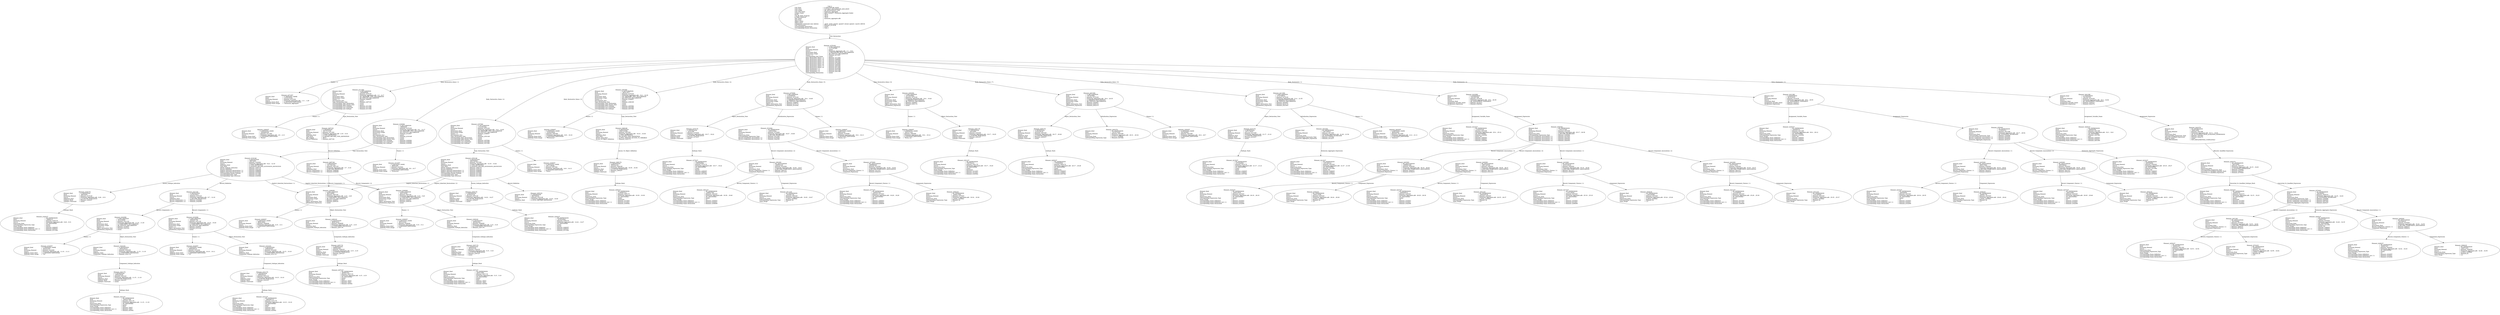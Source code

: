 digraph "extension_aggregate.adt" {
  Unit_2 -> Element_2279106
      [ label=Unit_Declaration ];
  Unit_2
      [ label=<<TABLE BORDER="0" CELLBORDER="0" CELLSPACING="0" CELLPADDING="0"> 
          <TR><TD COLSPAN="3">Unit_2</TD></TR>
          <TR><TD ALIGN="LEFT">Unit_Kind   </TD><TD> = </TD><TD ALIGN="LEFT">A_PROCEDURE_BODY</TD></TR>
          <TR><TD ALIGN="LEFT">Unit_Class   </TD><TD> = </TD><TD ALIGN="LEFT">A_PUBLIC_DECLARATION_AND_BODY</TD></TR>
          <TR><TD ALIGN="LEFT">Unit_Origin   </TD><TD> = </TD><TD ALIGN="LEFT">AN_APPLICATION_UNIT</TD></TR>
          <TR><TD ALIGN="LEFT">Unit_Full_Name    </TD><TD> = </TD><TD ALIGN="LEFT">Extension_Aggregate</TD></TR>
          <TR><TD ALIGN="LEFT">Unique_Name   </TD><TD> = </TD><TD ALIGN="LEFT">ASIS Context 1: Extension_Aggregate (body)</TD></TR>
          <TR><TD ALIGN="LEFT">Exists  </TD><TD> = </TD><TD ALIGN="LEFT">TRUE</TD></TR>
          <TR><TD ALIGN="LEFT">Can_Be_Main_Program     </TD><TD> = </TD><TD ALIGN="LEFT">TRUE</TD></TR>
          <TR><TD ALIGN="LEFT">Is_Body_Required     </TD><TD> = </TD><TD ALIGN="LEFT">TRUE</TD></TR>
          <TR><TD ALIGN="LEFT">Text_Name   </TD><TD> = </TD><TD ALIGN="LEFT">extension_aggregate.adb</TD></TR>
          <TR><TD ALIGN="LEFT">Text_Form   </TD><TD> = </TD><TD ALIGN="LEFT"></TD></TR>
          <TR><TD ALIGN="LEFT">Object_Name   </TD><TD> = </TD><TD ALIGN="LEFT"></TD></TR>
          <TR><TD ALIGN="LEFT">Object_Form   </TD><TD> = </TD><TD ALIGN="LEFT"></TD></TR>
          <TR><TD ALIGN="LEFT">Compilation_Command_Line_Options         </TD><TD> = </TD><TD ALIGN="LEFT">-gnatc -gnatt -gnatws -gnatyN -mtune=generic -march=x86-64</TD></TR>
          <TR><TD ALIGN="LEFT">Unit_Declaration     </TD><TD> = </TD><TD ALIGN="LEFT">Element_2279106</TD></TR>
          <TR><TD ALIGN="LEFT">Corresponding_Declaration       </TD><TD> = </TD><TD ALIGN="LEFT">(none)</TD></TR>
          <TR><TD ALIGN="LEFT">Corresponding_Parent_Declaration         </TD><TD> = </TD><TD ALIGN="LEFT">Unit_1</TD></TR>
          </TABLE>> ];
  Element_2279106 -> Element_2271057
      [ label="Names ( 1)" ];
  Element_2279106 -> Element_2311082
      [ label="Body_Declarative_Items ( 1)" ];
  Element_2279106 -> Element_2345082
      [ label="Body_Declarative_Items ( 2)" ];
  Element_2279106 -> Element_2357082
      [ label="Body_Declarative_Items ( 3)" ];
  Element_2279106 -> Element_2367082
      [ label="Body_Declarative_Items ( 4)" ];
  Element_2279106 -> Element_2376090
      [ label="Body_Declarative_Items ( 5)" ];
  Element_2279106 -> Element_2392090
      [ label="Body_Declarative_Items ( 6)" ];
  Element_2279106 -> Element_2401090
      [ label="Body_Declarative_Items ( 7)" ];
  Element_2279106 -> Element_2411090
      [ label="Body_Declarative_Items ( 8)" ];
  Element_2279106 -> Element_2416388
      [ label="Body_Statements ( 1)" ];
  Element_2279106 -> Element_2431388
      [ label="Body_Statements ( 2)" ];
  Element_2279106 -> Element_2441388
      [ label="Body_Statements ( 3)" ];
  Element_2279106
      [ label=<<TABLE BORDER="0" CELLBORDER="0" CELLSPACING="0" CELLPADDING="0"> 
          <TR><TD COLSPAN="3">Element_2279106</TD></TR>
          <TR><TD ALIGN="LEFT">Element_Kind    </TD><TD> = </TD><TD ALIGN="LEFT">A_DECLARATION</TD></TR>
          <TR><TD ALIGN="LEFT">Hash  </TD><TD> = </TD><TD ALIGN="LEFT">-2137357695</TD></TR>
          <TR><TD ALIGN="LEFT">Enclosing_Element     </TD><TD> = </TD><TD ALIGN="LEFT">(none)</TD></TR>
          <TR><TD ALIGN="LEFT">Source  </TD><TD> = </TD><TD ALIGN="LEFT">Extension_Aggregate.adb - 1:1 .. 33:4</TD></TR>
          <TR><TD ALIGN="LEFT">Declaration_Kind     </TD><TD> = </TD><TD ALIGN="LEFT">A_PROCEDURE_BODY_DECLARATION</TD></TR>
          <TR><TD ALIGN="LEFT">Declaration_Origin     </TD><TD> = </TD><TD ALIGN="LEFT">AN_EXPLICIT_DECLARATION</TD></TR>
          <TR><TD ALIGN="LEFT">Names ( 1)   </TD><TD> = </TD><TD ALIGN="LEFT">Element_2271057</TD></TR>
          <TR><TD ALIGN="LEFT">Corresponding_End_Name      </TD><TD> = </TD><TD ALIGN="LEFT">(none)</TD></TR>
          <TR><TD ALIGN="LEFT">Body_Declarative_Items ( 1)       </TD><TD> = </TD><TD ALIGN="LEFT">Element_2311082</TD></TR>
          <TR><TD ALIGN="LEFT">Body_Declarative_Items ( 2)       </TD><TD> = </TD><TD ALIGN="LEFT">Element_2345082</TD></TR>
          <TR><TD ALIGN="LEFT">Body_Declarative_Items ( 3)       </TD><TD> = </TD><TD ALIGN="LEFT">Element_2357082</TD></TR>
          <TR><TD ALIGN="LEFT">Body_Declarative_Items ( 4)       </TD><TD> = </TD><TD ALIGN="LEFT">Element_2367082</TD></TR>
          <TR><TD ALIGN="LEFT">Body_Declarative_Items ( 5)       </TD><TD> = </TD><TD ALIGN="LEFT">Element_2376090</TD></TR>
          <TR><TD ALIGN="LEFT">Body_Declarative_Items ( 6)       </TD><TD> = </TD><TD ALIGN="LEFT">Element_2392090</TD></TR>
          <TR><TD ALIGN="LEFT">Body_Declarative_Items ( 7)       </TD><TD> = </TD><TD ALIGN="LEFT">Element_2401090</TD></TR>
          <TR><TD ALIGN="LEFT">Body_Declarative_Items ( 8)       </TD><TD> = </TD><TD ALIGN="LEFT">Element_2411090</TD></TR>
          <TR><TD ALIGN="LEFT">Body_Statements ( 1)      </TD><TD> = </TD><TD ALIGN="LEFT">Element_2416388</TD></TR>
          <TR><TD ALIGN="LEFT">Body_Statements ( 2)      </TD><TD> = </TD><TD ALIGN="LEFT">Element_2431388</TD></TR>
          <TR><TD ALIGN="LEFT">Body_Statements ( 3)      </TD><TD> = </TD><TD ALIGN="LEFT">Element_2441388</TD></TR>
          <TR><TD ALIGN="LEFT">Corresponding_Declaration       </TD><TD> = </TD><TD ALIGN="LEFT">(none)</TD></TR>
          </TABLE>> ];
  Element_2271057
      [ label=<<TABLE BORDER="0" CELLBORDER="0" CELLSPACING="0" CELLPADDING="0"> 
          <TR><TD COLSPAN="3">Element_2271057</TD></TR>
          <TR><TD ALIGN="LEFT">Element_Kind    </TD><TD> = </TD><TD ALIGN="LEFT">A_DEFINING_NAME</TD></TR>
          <TR><TD ALIGN="LEFT">Hash  </TD><TD> = </TD><TD ALIGN="LEFT">-2138155391</TD></TR>
          <TR><TD ALIGN="LEFT">Enclosing_Element     </TD><TD> = </TD><TD ALIGN="LEFT">Element_2279106</TD></TR>
          <TR><TD ALIGN="LEFT">Source  </TD><TD> = </TD><TD ALIGN="LEFT">Extension_Aggregate.adb - 1:11 .. 1:29</TD></TR>
          <TR><TD ALIGN="LEFT">Defining_Name_Kind     </TD><TD> = </TD><TD ALIGN="LEFT">A_DEFINING_IDENTIFIER</TD></TR>
          <TR><TD ALIGN="LEFT">Defining_Name_Image     </TD><TD> = </TD><TD ALIGN="LEFT">"Extension_Aggregate"</TD></TR>
          </TABLE>> ];
  Element_2311082 -> Element_2280057
      [ label="Names ( 1)" ];
  Element_2311082 -> Element_2287163
      [ label=Type_Declaration_View ];
  Element_2311082
      [ label=<<TABLE BORDER="0" CELLBORDER="0" CELLSPACING="0" CELLPADDING="0"> 
          <TR><TD COLSPAN="3">Element_2311082</TD></TR>
          <TR><TD ALIGN="LEFT">Element_Kind    </TD><TD> = </TD><TD ALIGN="LEFT">A_DECLARATION</TD></TR>
          <TR><TD ALIGN="LEFT">Hash  </TD><TD> = </TD><TD ALIGN="LEFT">-1064680640</TD></TR>
          <TR><TD ALIGN="LEFT">Enclosing_Element     </TD><TD> = </TD><TD ALIGN="LEFT">Element_2279106</TD></TR>
          <TR><TD ALIGN="LEFT">Source  </TD><TD> = </TD><TD ALIGN="LEFT">Extension_Aggregate.adb - 2:3 .. 6:17</TD></TR>
          <TR><TD ALIGN="LEFT">Declaration_Kind     </TD><TD> = </TD><TD ALIGN="LEFT">AN_ORDINARY_TYPE_DECLARATION</TD></TR>
          <TR><TD ALIGN="LEFT">Declaration_Origin     </TD><TD> = </TD><TD ALIGN="LEFT">AN_EXPLICIT_DECLARATION</TD></TR>
          <TR><TD ALIGN="LEFT">Names ( 1)   </TD><TD> = </TD><TD ALIGN="LEFT">Element_2280057</TD></TR>
          <TR><TD ALIGN="LEFT">Discriminant_Part     </TD><TD> = </TD><TD ALIGN="LEFT">(none)</TD></TR>
          <TR><TD ALIGN="LEFT">Type_Declaration_View      </TD><TD> = </TD><TD ALIGN="LEFT">Element_2287163</TD></TR>
          <TR><TD ALIGN="LEFT">Corresponding_Type_Declaration        </TD><TD> = </TD><TD ALIGN="LEFT">(none)</TD></TR>
          <TR><TD ALIGN="LEFT">Corresponding_Type_Partial_View        </TD><TD> = </TD><TD ALIGN="LEFT">(none)</TD></TR>
          <TR><TD ALIGN="LEFT">Corresponding_First_Subtype       </TD><TD> = </TD><TD ALIGN="LEFT">Element_2311082</TD></TR>
          <TR><TD ALIGN="LEFT">Corresponding_Last_Constraint        </TD><TD> = </TD><TD ALIGN="LEFT">Element_2311082</TD></TR>
          <TR><TD ALIGN="LEFT">Corresponding_Last_Subtype       </TD><TD> = </TD><TD ALIGN="LEFT">Element_2311082</TD></TR>
          </TABLE>> ];
  Element_2280057
      [ label=<<TABLE BORDER="0" CELLBORDER="0" CELLSPACING="0" CELLPADDING="0"> 
          <TR><TD COLSPAN="3">Element_2280057</TD></TR>
          <TR><TD ALIGN="LEFT">Element_Kind    </TD><TD> = </TD><TD ALIGN="LEFT">A_DEFINING_NAME</TD></TR>
          <TR><TD ALIGN="LEFT">Hash  </TD><TD> = </TD><TD ALIGN="LEFT">-1064884160</TD></TR>
          <TR><TD ALIGN="LEFT">Enclosing_Element     </TD><TD> = </TD><TD ALIGN="LEFT">Element_2311082</TD></TR>
          <TR><TD ALIGN="LEFT">Source  </TD><TD> = </TD><TD ALIGN="LEFT">Extension_Aggregate.adb - 2:8 .. 2:13</TD></TR>
          <TR><TD ALIGN="LEFT">Defining_Name_Kind     </TD><TD> = </TD><TD ALIGN="LEFT">A_DEFINING_IDENTIFIER</TD></TR>
          <TR><TD ALIGN="LEFT">Defining_Name_Image     </TD><TD> = </TD><TD ALIGN="LEFT">"Parent"</TD></TR>
          </TABLE>> ];
  Element_2287163 -> Element_2287192
      [ label=Record_Definition ];
  Element_2287163
      [ label=<<TABLE BORDER="0" CELLBORDER="0" CELLSPACING="0" CELLPADDING="0"> 
          <TR><TD COLSPAN="3">Element_2287163</TD></TR>
          <TR><TD ALIGN="LEFT">Element_Kind    </TD><TD> = </TD><TD ALIGN="LEFT">A_DEFINITION</TD></TR>
          <TR><TD ALIGN="LEFT">Hash  </TD><TD> = </TD><TD ALIGN="LEFT"> 1617572768</TD></TR>
          <TR><TD ALIGN="LEFT">Enclosing_Element     </TD><TD> = </TD><TD ALIGN="LEFT">Element_2311082</TD></TR>
          <TR><TD ALIGN="LEFT">Source  </TD><TD> = </TD><TD ALIGN="LEFT">Extension_Aggregate.adb - 2:18 .. 6:16</TD></TR>
          <TR><TD ALIGN="LEFT">Definition_Kind    </TD><TD> = </TD><TD ALIGN="LEFT">A_TYPE_DEFINITION</TD></TR>
          <TR><TD ALIGN="LEFT">Type_Kind   </TD><TD> = </TD><TD ALIGN="LEFT">A_TAGGED_RECORD_TYPE_DEFINITION</TD></TR>
          <TR><TD ALIGN="LEFT">Has_Tagged   </TD><TD> = </TD><TD ALIGN="LEFT">TRUE</TD></TR>
          <TR><TD ALIGN="LEFT">Record_Definition     </TD><TD> = </TD><TD ALIGN="LEFT">Element_2287192</TD></TR>
          </TABLE>> ];
  Element_2287192 -> Element_2298099
      [ label="Record_Components ( 1)" ];
  Element_2287192 -> Element_2308099
      [ label="Record_Components ( 2)" ];
  Element_2287192
      [ label=<<TABLE BORDER="0" CELLBORDER="0" CELLSPACING="0" CELLPADDING="0"> 
          <TR><TD COLSPAN="3">Element_2287192</TD></TR>
          <TR><TD ALIGN="LEFT">Element_Kind    </TD><TD> = </TD><TD ALIGN="LEFT">A_DEFINITION</TD></TR>
          <TR><TD ALIGN="LEFT">Hash  </TD><TD> = </TD><TD ALIGN="LEFT"> 1617691552</TD></TR>
          <TR><TD ALIGN="LEFT">Enclosing_Element     </TD><TD> = </TD><TD ALIGN="LEFT">Element_2287163</TD></TR>
          <TR><TD ALIGN="LEFT">Source  </TD><TD> = </TD><TD ALIGN="LEFT">Extension_Aggregate.adb - 3:7 .. 6:16</TD></TR>
          <TR><TD ALIGN="LEFT">Definition_Kind    </TD><TD> = </TD><TD ALIGN="LEFT">A_RECORD_DEFINITION</TD></TR>
          <TR><TD ALIGN="LEFT">Record_Components ( 1)      </TD><TD> = </TD><TD ALIGN="LEFT">Element_2298099</TD></TR>
          <TR><TD ALIGN="LEFT">Record_Components ( 2)      </TD><TD> = </TD><TD ALIGN="LEFT">Element_2308099</TD></TR>
          </TABLE>> ];
  Element_2298099 -> Element_2290057
      [ label="Names ( 1)" ];
  Element_2298099 -> Element_2299183
      [ label=Object_Declaration_View ];
  Element_2298099
      [ label=<<TABLE BORDER="0" CELLBORDER="0" CELLSPACING="0" CELLPADDING="0"> 
          <TR><TD COLSPAN="3">Element_2298099</TD></TR>
          <TR><TD ALIGN="LEFT">Element_Kind    </TD><TD> = </TD><TD ALIGN="LEFT">A_DECLARATION</TD></TR>
          <TR><TD ALIGN="LEFT">Hash  </TD><TD> = </TD><TD ALIGN="LEFT"> 809704080</TD></TR>
          <TR><TD ALIGN="LEFT">Enclosing_Element     </TD><TD> = </TD><TD ALIGN="LEFT">Element_2287192</TD></TR>
          <TR><TD ALIGN="LEFT">Source  </TD><TD> = </TD><TD ALIGN="LEFT">Extension_Aggregate.adb - 4:10 .. 4:20</TD></TR>
          <TR><TD ALIGN="LEFT">Declaration_Kind     </TD><TD> = </TD><TD ALIGN="LEFT">A_COMPONENT_DECLARATION</TD></TR>
          <TR><TD ALIGN="LEFT">Declaration_Origin     </TD><TD> = </TD><TD ALIGN="LEFT">AN_EXPLICIT_DECLARATION</TD></TR>
          <TR><TD ALIGN="LEFT">Names ( 1)   </TD><TD> = </TD><TD ALIGN="LEFT">Element_2290057</TD></TR>
          <TR><TD ALIGN="LEFT">Object_Declaration_View      </TD><TD> = </TD><TD ALIGN="LEFT">Element_2299183</TD></TR>
          <TR><TD ALIGN="LEFT">Initialization_Expression       </TD><TD> = </TD><TD ALIGN="LEFT">(none)</TD></TR>
          </TABLE>> ];
  Element_2290057
      [ label=<<TABLE BORDER="0" CELLBORDER="0" CELLSPACING="0" CELLPADDING="0"> 
          <TR><TD COLSPAN="3">Element_2290057</TD></TR>
          <TR><TD ALIGN="LEFT">Element_Kind    </TD><TD> = </TD><TD ALIGN="LEFT">A_DEFINING_NAME</TD></TR>
          <TR><TD ALIGN="LEFT">Hash  </TD><TD> = </TD><TD ALIGN="LEFT"> 809618064</TD></TR>
          <TR><TD ALIGN="LEFT">Enclosing_Element     </TD><TD> = </TD><TD ALIGN="LEFT">Element_2298099</TD></TR>
          <TR><TD ALIGN="LEFT">Source  </TD><TD> = </TD><TD ALIGN="LEFT">Extension_Aggregate.adb - 4:10 .. 4:11</TD></TR>
          <TR><TD ALIGN="LEFT">Defining_Name_Kind     </TD><TD> = </TD><TD ALIGN="LEFT">A_DEFINING_IDENTIFIER</TD></TR>
          <TR><TD ALIGN="LEFT">Defining_Name_Image     </TD><TD> = </TD><TD ALIGN="LEFT">"C1"</TD></TR>
          </TABLE>> ];
  Element_2299183 -> Element_2297176
      [ label=Component_Subtype_Indication ];
  Element_2299183
      [ label=<<TABLE BORDER="0" CELLBORDER="0" CELLSPACING="0" CELLPADDING="0"> 
          <TR><TD COLSPAN="3">Element_2299183</TD></TR>
          <TR><TD ALIGN="LEFT">Element_Kind    </TD><TD> = </TD><TD ALIGN="LEFT">A_DEFINITION</TD></TR>
          <TR><TD ALIGN="LEFT">Hash  </TD><TD> = </TD><TD ALIGN="LEFT"> 809876432</TD></TR>
          <TR><TD ALIGN="LEFT">Enclosing_Element     </TD><TD> = </TD><TD ALIGN="LEFT">Element_2298099</TD></TR>
          <TR><TD ALIGN="LEFT">Source  </TD><TD> = </TD><TD ALIGN="LEFT">Extension_Aggregate.adb - 4:15 .. 4:19</TD></TR>
          <TR><TD ALIGN="LEFT">Definition_Kind    </TD><TD> = </TD><TD ALIGN="LEFT">A_COMPONENT_DEFINITION</TD></TR>
          <TR><TD ALIGN="LEFT">Component_Subtype_Indication        </TD><TD> = </TD><TD ALIGN="LEFT">Element_2297176</TD></TR>
          </TABLE>> ];
  Element_2297176 -> Element_2297237
      [ label=Subtype_Mark ];
  Element_2297176
      [ label=<<TABLE BORDER="0" CELLBORDER="0" CELLSPACING="0" CELLPADDING="0"> 
          <TR><TD COLSPAN="3">Element_2297176</TD></TR>
          <TR><TD ALIGN="LEFT">Element_Kind    </TD><TD> = </TD><TD ALIGN="LEFT">A_DEFINITION</TD></TR>
          <TR><TD ALIGN="LEFT">Hash  </TD><TD> = </TD><TD ALIGN="LEFT"> 809862096</TD></TR>
          <TR><TD ALIGN="LEFT">Enclosing_Element     </TD><TD> = </TD><TD ALIGN="LEFT">Element_2299183</TD></TR>
          <TR><TD ALIGN="LEFT">Source  </TD><TD> = </TD><TD ALIGN="LEFT">Extension_Aggregate.adb - 4:15 .. 4:19</TD></TR>
          <TR><TD ALIGN="LEFT">Definition_Kind    </TD><TD> = </TD><TD ALIGN="LEFT">A_SUBTYPE_INDICATION</TD></TR>
          <TR><TD ALIGN="LEFT">Subtype_Mark    </TD><TD> = </TD><TD ALIGN="LEFT">Element_2297237</TD></TR>
          <TR><TD ALIGN="LEFT">Subtype_Constraint     </TD><TD> = </TD><TD ALIGN="LEFT">(none)</TD></TR>
          </TABLE>> ];
  Element_2297237
      [ label=<<TABLE BORDER="0" CELLBORDER="0" CELLSPACING="0" CELLPADDING="0"> 
          <TR><TD COLSPAN="3">Element_2297237</TD></TR>
          <TR><TD ALIGN="LEFT">Element_Kind    </TD><TD> = </TD><TD ALIGN="LEFT">AN_EXPRESSION</TD></TR>
          <TR><TD ALIGN="LEFT">Hash  </TD><TD> = </TD><TD ALIGN="LEFT"> 809987024</TD></TR>
          <TR><TD ALIGN="LEFT">Enclosing_Element     </TD><TD> = </TD><TD ALIGN="LEFT">Element_2297176</TD></TR>
          <TR><TD ALIGN="LEFT">Source  </TD><TD> = </TD><TD ALIGN="LEFT">Extension_Aggregate.adb - 4:15 .. 4:19</TD></TR>
          <TR><TD ALIGN="LEFT">Expression_Kind    </TD><TD> = </TD><TD ALIGN="LEFT">AN_IDENTIFIER</TD></TR>
          <TR><TD ALIGN="LEFT">Corresponding_Expression_Type        </TD><TD> = </TD><TD ALIGN="LEFT">(none)</TD></TR>
          <TR><TD ALIGN="LEFT">Name_Image   </TD><TD> = </TD><TD ALIGN="LEFT">Float</TD></TR>
          <TR><TD ALIGN="LEFT">Corresponding_Name_Definition        </TD><TD> = </TD><TD ALIGN="LEFT">Element_79057</TD></TR>
          <TR><TD ALIGN="LEFT">Corresponding_Name_Definition_List ( 1)          </TD><TD> = </TD><TD ALIGN="LEFT">Element_79057</TD></TR>
          <TR><TD ALIGN="LEFT">Corresponding_Name_Declaration        </TD><TD> = </TD><TD ALIGN="LEFT">Element_925082</TD></TR>
          </TABLE>> ];
  Element_2308099 -> Element_2300057
      [ label="Names ( 1)" ];
  Element_2308099 -> Element_2309183
      [ label=Object_Declaration_View ];
  Element_2308099
      [ label=<<TABLE BORDER="0" CELLBORDER="0" CELLSPACING="0" CELLPADDING="0"> 
          <TR><TD COLSPAN="3">Element_2308099</TD></TR>
          <TR><TD ALIGN="LEFT">Element_Kind    </TD><TD> = </TD><TD ALIGN="LEFT">A_DECLARATION</TD></TR>
          <TR><TD ALIGN="LEFT">Hash  </TD><TD> = </TD><TD ALIGN="LEFT"> 405376328</TD></TR>
          <TR><TD ALIGN="LEFT">Enclosing_Element     </TD><TD> = </TD><TD ALIGN="LEFT">Element_2287192</TD></TR>
          <TR><TD ALIGN="LEFT">Source  </TD><TD> = </TD><TD ALIGN="LEFT">Extension_Aggregate.adb - 5:10 .. 5:20</TD></TR>
          <TR><TD ALIGN="LEFT">Declaration_Kind     </TD><TD> = </TD><TD ALIGN="LEFT">A_COMPONENT_DECLARATION</TD></TR>
          <TR><TD ALIGN="LEFT">Declaration_Origin     </TD><TD> = </TD><TD ALIGN="LEFT">AN_EXPLICIT_DECLARATION</TD></TR>
          <TR><TD ALIGN="LEFT">Names ( 1)   </TD><TD> = </TD><TD ALIGN="LEFT">Element_2300057</TD></TR>
          <TR><TD ALIGN="LEFT">Object_Declaration_View      </TD><TD> = </TD><TD ALIGN="LEFT">Element_2309183</TD></TR>
          <TR><TD ALIGN="LEFT">Initialization_Expression       </TD><TD> = </TD><TD ALIGN="LEFT">(none)</TD></TR>
          </TABLE>> ];
  Element_2300057
      [ label=<<TABLE BORDER="0" CELLBORDER="0" CELLSPACING="0" CELLPADDING="0"> 
          <TR><TD COLSPAN="3">Element_2300057</TD></TR>
          <TR><TD ALIGN="LEFT">Element_Kind    </TD><TD> = </TD><TD ALIGN="LEFT">A_DEFINING_NAME</TD></TR>
          <TR><TD ALIGN="LEFT">Hash  </TD><TD> = </TD><TD ALIGN="LEFT"> 405333320</TD></TR>
          <TR><TD ALIGN="LEFT">Enclosing_Element     </TD><TD> = </TD><TD ALIGN="LEFT">Element_2308099</TD></TR>
          <TR><TD ALIGN="LEFT">Source  </TD><TD> = </TD><TD ALIGN="LEFT">Extension_Aggregate.adb - 5:10 .. 5:11</TD></TR>
          <TR><TD ALIGN="LEFT">Defining_Name_Kind     </TD><TD> = </TD><TD ALIGN="LEFT">A_DEFINING_IDENTIFIER</TD></TR>
          <TR><TD ALIGN="LEFT">Defining_Name_Image     </TD><TD> = </TD><TD ALIGN="LEFT">"C2"</TD></TR>
          </TABLE>> ];
  Element_2309183 -> Element_2307176
      [ label=Component_Subtype_Indication ];
  Element_2309183
      [ label=<<TABLE BORDER="0" CELLBORDER="0" CELLSPACING="0" CELLPADDING="0"> 
          <TR><TD COLSPAN="3">Element_2309183</TD></TR>
          <TR><TD ALIGN="LEFT">Element_Kind    </TD><TD> = </TD><TD ALIGN="LEFT">A_DEFINITION</TD></TR>
          <TR><TD ALIGN="LEFT">Hash  </TD><TD> = </TD><TD ALIGN="LEFT"> 405462504</TD></TR>
          <TR><TD ALIGN="LEFT">Enclosing_Element     </TD><TD> = </TD><TD ALIGN="LEFT">Element_2308099</TD></TR>
          <TR><TD ALIGN="LEFT">Source  </TD><TD> = </TD><TD ALIGN="LEFT">Extension_Aggregate.adb - 5:15 .. 5:19</TD></TR>
          <TR><TD ALIGN="LEFT">Definition_Kind    </TD><TD> = </TD><TD ALIGN="LEFT">A_COMPONENT_DEFINITION</TD></TR>
          <TR><TD ALIGN="LEFT">Component_Subtype_Indication        </TD><TD> = </TD><TD ALIGN="LEFT">Element_2307176</TD></TR>
          </TABLE>> ];
  Element_2307176 -> Element_2307237
      [ label=Subtype_Mark ];
  Element_2307176
      [ label=<<TABLE BORDER="0" CELLBORDER="0" CELLSPACING="0" CELLPADDING="0"> 
          <TR><TD COLSPAN="3">Element_2307176</TD></TR>
          <TR><TD ALIGN="LEFT">Element_Kind    </TD><TD> = </TD><TD ALIGN="LEFT">A_DEFINITION</TD></TR>
          <TR><TD ALIGN="LEFT">Hash  </TD><TD> = </TD><TD ALIGN="LEFT"> 405455336</TD></TR>
          <TR><TD ALIGN="LEFT">Enclosing_Element     </TD><TD> = </TD><TD ALIGN="LEFT">Element_2309183</TD></TR>
          <TR><TD ALIGN="LEFT">Source  </TD><TD> = </TD><TD ALIGN="LEFT">Extension_Aggregate.adb - 5:15 .. 5:19</TD></TR>
          <TR><TD ALIGN="LEFT">Definition_Kind    </TD><TD> = </TD><TD ALIGN="LEFT">A_SUBTYPE_INDICATION</TD></TR>
          <TR><TD ALIGN="LEFT">Subtype_Mark    </TD><TD> = </TD><TD ALIGN="LEFT">Element_2307237</TD></TR>
          <TR><TD ALIGN="LEFT">Subtype_Constraint     </TD><TD> = </TD><TD ALIGN="LEFT">(none)</TD></TR>
          </TABLE>> ];
  Element_2307237
      [ label=<<TABLE BORDER="0" CELLBORDER="0" CELLSPACING="0" CELLPADDING="0"> 
          <TR><TD COLSPAN="3">Element_2307237</TD></TR>
          <TR><TD ALIGN="LEFT">Element_Kind    </TD><TD> = </TD><TD ALIGN="LEFT">AN_EXPRESSION</TD></TR>
          <TR><TD ALIGN="LEFT">Hash  </TD><TD> = </TD><TD ALIGN="LEFT"> 405517800</TD></TR>
          <TR><TD ALIGN="LEFT">Enclosing_Element     </TD><TD> = </TD><TD ALIGN="LEFT">Element_2307176</TD></TR>
          <TR><TD ALIGN="LEFT">Source  </TD><TD> = </TD><TD ALIGN="LEFT">Extension_Aggregate.adb - 5:15 .. 5:19</TD></TR>
          <TR><TD ALIGN="LEFT">Expression_Kind    </TD><TD> = </TD><TD ALIGN="LEFT">AN_IDENTIFIER</TD></TR>
          <TR><TD ALIGN="LEFT">Corresponding_Expression_Type        </TD><TD> = </TD><TD ALIGN="LEFT">(none)</TD></TR>
          <TR><TD ALIGN="LEFT">Name_Image   </TD><TD> = </TD><TD ALIGN="LEFT">Float</TD></TR>
          <TR><TD ALIGN="LEFT">Corresponding_Name_Definition        </TD><TD> = </TD><TD ALIGN="LEFT">Element_79057</TD></TR>
          <TR><TD ALIGN="LEFT">Corresponding_Name_Definition_List ( 1)          </TD><TD> = </TD><TD ALIGN="LEFT">Element_79057</TD></TR>
          <TR><TD ALIGN="LEFT">Corresponding_Name_Declaration        </TD><TD> = </TD><TD ALIGN="LEFT">Element_925082</TD></TR>
          </TABLE>> ];
  Element_2345082 -> Element_2312057
      [ label="Names ( 1)" ];
  Element_2345082 -> Element_2319148
      [ label=Type_Declaration_View ];
  Element_2345082
      [ label=<<TABLE BORDER="0" CELLBORDER="0" CELLSPACING="0" CELLPADDING="0"> 
          <TR><TD COLSPAN="3">Element_2345082</TD></TR>
          <TR><TD ALIGN="LEFT">Element_Kind    </TD><TD> = </TD><TD ALIGN="LEFT">A_DECLARATION</TD></TR>
          <TR><TD ALIGN="LEFT">Hash  </TD><TD> = </TD><TD ALIGN="LEFT"> 50866449</TD></TR>
          <TR><TD ALIGN="LEFT">Enclosing_Element     </TD><TD> = </TD><TD ALIGN="LEFT">Element_2279106</TD></TR>
          <TR><TD ALIGN="LEFT">Source  </TD><TD> = </TD><TD ALIGN="LEFT">Extension_Aggregate.adb - 8:4 .. 12:17</TD></TR>
          <TR><TD ALIGN="LEFT">Declaration_Kind     </TD><TD> = </TD><TD ALIGN="LEFT">AN_ORDINARY_TYPE_DECLARATION</TD></TR>
          <TR><TD ALIGN="LEFT">Declaration_Origin     </TD><TD> = </TD><TD ALIGN="LEFT">AN_EXPLICIT_DECLARATION</TD></TR>
          <TR><TD ALIGN="LEFT">Names ( 1)   </TD><TD> = </TD><TD ALIGN="LEFT">Element_2312057</TD></TR>
          <TR><TD ALIGN="LEFT">Discriminant_Part     </TD><TD> = </TD><TD ALIGN="LEFT">(none)</TD></TR>
          <TR><TD ALIGN="LEFT">Type_Declaration_View      </TD><TD> = </TD><TD ALIGN="LEFT">Element_2319148</TD></TR>
          <TR><TD ALIGN="LEFT">Corresponding_Type_Declaration        </TD><TD> = </TD><TD ALIGN="LEFT">(none)</TD></TR>
          <TR><TD ALIGN="LEFT">Corresponding_Type_Partial_View        </TD><TD> = </TD><TD ALIGN="LEFT">(none)</TD></TR>
          <TR><TD ALIGN="LEFT">Corresponding_First_Subtype       </TD><TD> = </TD><TD ALIGN="LEFT">Element_2345082</TD></TR>
          <TR><TD ALIGN="LEFT">Corresponding_Last_Constraint        </TD><TD> = </TD><TD ALIGN="LEFT">Element_2345082</TD></TR>
          <TR><TD ALIGN="LEFT">Corresponding_Last_Subtype       </TD><TD> = </TD><TD ALIGN="LEFT">Element_2345082</TD></TR>
          </TABLE>> ];
  Element_2312057
      [ label=<<TABLE BORDER="0" CELLBORDER="0" CELLSPACING="0" CELLPADDING="0"> 
          <TR><TD COLSPAN="3">Element_2312057</TD></TR>
          <TR><TD ALIGN="LEFT">Element_Kind    </TD><TD> = </TD><TD ALIGN="LEFT">A_DEFINING_NAME</TD></TR>
          <TR><TD ALIGN="LEFT">Hash  </TD><TD> = </TD><TD ALIGN="LEFT"> 50863269</TD></TR>
          <TR><TD ALIGN="LEFT">Enclosing_Element     </TD><TD> = </TD><TD ALIGN="LEFT">Element_2345082</TD></TR>
          <TR><TD ALIGN="LEFT">Source  </TD><TD> = </TD><TD ALIGN="LEFT">Extension_Aggregate.adb - 8:9 .. 8:17</TD></TR>
          <TR><TD ALIGN="LEFT">Defining_Name_Kind     </TD><TD> = </TD><TD ALIGN="LEFT">A_DEFINING_IDENTIFIER</TD></TR>
          <TR><TD ALIGN="LEFT">Defining_Name_Image     </TD><TD> = </TD><TD ALIGN="LEFT">"Extension"</TD></TR>
          </TABLE>> ];
  Element_2319148 -> Element_2320176
      [ label=Parent_Subtype_Indication ];
  Element_2319148 -> Element_2321192
      [ label=Record_Definition ];
  Element_2319148 -> Element_2298099
      [ label="Implicit_Inherited_Declarations ( 1)" ];
  Element_2319148 -> Element_2308099
      [ label="Implicit_Inherited_Declarations ( 2)" ];
  Element_2319148
      [ label=<<TABLE BORDER="0" CELLBORDER="0" CELLSPACING="0" CELLPADDING="0"> 
          <TR><TD COLSPAN="3">Element_2319148</TD></TR>
          <TR><TD ALIGN="LEFT">Element_Kind    </TD><TD> = </TD><TD ALIGN="LEFT">A_DEFINITION</TD></TR>
          <TR><TD ALIGN="LEFT">Hash  </TD><TD> = </TD><TD ALIGN="LEFT"> 50874905</TD></TR>
          <TR><TD ALIGN="LEFT">Enclosing_Element     </TD><TD> = </TD><TD ALIGN="LEFT">Element_2345082</TD></TR>
          <TR><TD ALIGN="LEFT">Source  </TD><TD> = </TD><TD ALIGN="LEFT">Extension_Aggregate.adb - 8:22 .. 12:16</TD></TR>
          <TR><TD ALIGN="LEFT">Definition_Kind    </TD><TD> = </TD><TD ALIGN="LEFT">A_TYPE_DEFINITION</TD></TR>
          <TR><TD ALIGN="LEFT">Type_Kind   </TD><TD> = </TD><TD ALIGN="LEFT">A_DERIVED_RECORD_EXTENSION_DEFINITION</TD></TR>
          <TR><TD ALIGN="LEFT">Parent_Subtype_Indication       </TD><TD> = </TD><TD ALIGN="LEFT">Element_2320176</TD></TR>
          <TR><TD ALIGN="LEFT">Record_Definition     </TD><TD> = </TD><TD ALIGN="LEFT">Element_2321192</TD></TR>
          <TR><TD ALIGN="LEFT">Implicit_Inherited_Declarations ( 1)          </TD><TD> = </TD><TD ALIGN="LEFT">Element_2298099</TD></TR>
          <TR><TD ALIGN="LEFT">Implicit_Inherited_Declarations ( 2)          </TD><TD> = </TD><TD ALIGN="LEFT">Element_2308099</TD></TR>
          <TR><TD ALIGN="LEFT">Corresponding_Parent_Subtype        </TD><TD> = </TD><TD ALIGN="LEFT">Element_2311082</TD></TR>
          <TR><TD ALIGN="LEFT">Corresponding_Root_Type      </TD><TD> = </TD><TD ALIGN="LEFT">Element_2311082</TD></TR>
          <TR><TD ALIGN="LEFT">Corresponding_Type_Structure        </TD><TD> = </TD><TD ALIGN="LEFT">Element_2345082</TD></TR>
          </TABLE>> ];
  Element_2320176 -> Element_2320237
      [ label=Subtype_Mark ];
  Element_2320176
      [ label=<<TABLE BORDER="0" CELLBORDER="0" CELLSPACING="0" CELLPADDING="0"> 
          <TR><TD COLSPAN="3">Element_2320176</TD></TR>
          <TR><TD ALIGN="LEFT">Element_Kind    </TD><TD> = </TD><TD ALIGN="LEFT">A_DEFINITION</TD></TR>
          <TR><TD ALIGN="LEFT">Hash  </TD><TD> = </TD><TD ALIGN="LEFT"> 50878505</TD></TR>
          <TR><TD ALIGN="LEFT">Enclosing_Element     </TD><TD> = </TD><TD ALIGN="LEFT">Element_2319148</TD></TR>
          <TR><TD ALIGN="LEFT">Source  </TD><TD> = </TD><TD ALIGN="LEFT">Extension_Aggregate.adb - 8:26 .. 8:31</TD></TR>
          <TR><TD ALIGN="LEFT">Definition_Kind    </TD><TD> = </TD><TD ALIGN="LEFT">A_SUBTYPE_INDICATION</TD></TR>
          <TR><TD ALIGN="LEFT">Subtype_Mark    </TD><TD> = </TD><TD ALIGN="LEFT">Element_2320237</TD></TR>
          <TR><TD ALIGN="LEFT">Subtype_Constraint     </TD><TD> = </TD><TD ALIGN="LEFT">(none)</TD></TR>
          </TABLE>> ];
  Element_2320237
      [ label=<<TABLE BORDER="0" CELLBORDER="0" CELLSPACING="0" CELLPADDING="0"> 
          <TR><TD COLSPAN="3">Element_2320237</TD></TR>
          <TR><TD ALIGN="LEFT">Element_Kind    </TD><TD> = </TD><TD ALIGN="LEFT">AN_EXPRESSION</TD></TR>
          <TR><TD ALIGN="LEFT">Hash  </TD><TD> = </TD><TD ALIGN="LEFT"> 50886313</TD></TR>
          <TR><TD ALIGN="LEFT">Enclosing_Element     </TD><TD> = </TD><TD ALIGN="LEFT">Element_2320176</TD></TR>
          <TR><TD ALIGN="LEFT">Source  </TD><TD> = </TD><TD ALIGN="LEFT">Extension_Aggregate.adb - 8:26 .. 8:31</TD></TR>
          <TR><TD ALIGN="LEFT">Expression_Kind    </TD><TD> = </TD><TD ALIGN="LEFT">AN_IDENTIFIER</TD></TR>
          <TR><TD ALIGN="LEFT">Corresponding_Expression_Type        </TD><TD> = </TD><TD ALIGN="LEFT">(none)</TD></TR>
          <TR><TD ALIGN="LEFT">Name_Image   </TD><TD> = </TD><TD ALIGN="LEFT">Parent</TD></TR>
          <TR><TD ALIGN="LEFT">Corresponding_Name_Definition        </TD><TD> = </TD><TD ALIGN="LEFT">Element_2280057</TD></TR>
          <TR><TD ALIGN="LEFT">Corresponding_Name_Definition_List ( 1)          </TD><TD> = </TD><TD ALIGN="LEFT">Element_2280057</TD></TR>
          <TR><TD ALIGN="LEFT">Corresponding_Name_Declaration        </TD><TD> = </TD><TD ALIGN="LEFT">Element_2311082</TD></TR>
          </TABLE>> ];
  Element_2321192 -> Element_2332099
      [ label="Record_Components ( 1)" ];
  Element_2321192 -> Element_2342099
      [ label="Record_Components ( 2)" ];
  Element_2321192
      [ label=<<TABLE BORDER="0" CELLBORDER="0" CELLSPACING="0" CELLPADDING="0"> 
          <TR><TD COLSPAN="3">Element_2321192</TD></TR>
          <TR><TD ALIGN="LEFT">Element_Kind    </TD><TD> = </TD><TD ALIGN="LEFT">A_DEFINITION</TD></TR>
          <TR><TD ALIGN="LEFT">Hash  </TD><TD> = </TD><TD ALIGN="LEFT">-2122010610</TD></TR>
          <TR><TD ALIGN="LEFT">Enclosing_Element     </TD><TD> = </TD><TD ALIGN="LEFT">Element_2319148</TD></TR>
          <TR><TD ALIGN="LEFT">Source  </TD><TD> = </TD><TD ALIGN="LEFT">Extension_Aggregate.adb - 9:7 .. 12:16</TD></TR>
          <TR><TD ALIGN="LEFT">Definition_Kind    </TD><TD> = </TD><TD ALIGN="LEFT">A_RECORD_DEFINITION</TD></TR>
          <TR><TD ALIGN="LEFT">Record_Components ( 1)      </TD><TD> = </TD><TD ALIGN="LEFT">Element_2332099</TD></TR>
          <TR><TD ALIGN="LEFT">Record_Components ( 2)      </TD><TD> = </TD><TD ALIGN="LEFT">Element_2342099</TD></TR>
          </TABLE>> ];
  Element_2332099 -> Element_2324057
      [ label="Names ( 1)" ];
  Element_2332099 -> Element_2333183
      [ label=Object_Declaration_View ];
  Element_2332099
      [ label=<<TABLE BORDER="0" CELLBORDER="0" CELLSPACING="0" CELLPADDING="0"> 
          <TR><TD COLSPAN="3">Element_2332099</TD></TR>
          <TR><TD ALIGN="LEFT">Element_Kind    </TD><TD> = </TD><TD ALIGN="LEFT">A_DECLARATION</TD></TR>
          <TR><TD ALIGN="LEFT">Hash  </TD><TD> = </TD><TD ALIGN="LEFT"> 1086491754</TD></TR>
          <TR><TD ALIGN="LEFT">Enclosing_Element     </TD><TD> = </TD><TD ALIGN="LEFT">Element_2321192</TD></TR>
          <TR><TD ALIGN="LEFT">Source  </TD><TD> = </TD><TD ALIGN="LEFT">Extension_Aggregate.adb - 10:10 .. 10:20</TD></TR>
          <TR><TD ALIGN="LEFT">Declaration_Kind     </TD><TD> = </TD><TD ALIGN="LEFT">A_COMPONENT_DECLARATION</TD></TR>
          <TR><TD ALIGN="LEFT">Declaration_Origin     </TD><TD> = </TD><TD ALIGN="LEFT">AN_EXPLICIT_DECLARATION</TD></TR>
          <TR><TD ALIGN="LEFT">Names ( 1)   </TD><TD> = </TD><TD ALIGN="LEFT">Element_2324057</TD></TR>
          <TR><TD ALIGN="LEFT">Object_Declaration_View      </TD><TD> = </TD><TD ALIGN="LEFT">Element_2333183</TD></TR>
          <TR><TD ALIGN="LEFT">Initialization_Expression       </TD><TD> = </TD><TD ALIGN="LEFT">(none)</TD></TR>
          </TABLE>> ];
  Element_2324057
      [ label=<<TABLE BORDER="0" CELLBORDER="0" CELLSPACING="0" CELLPADDING="0"> 
          <TR><TD COLSPAN="3">Element_2324057</TD></TR>
          <TR><TD ALIGN="LEFT">Element_Kind    </TD><TD> = </TD><TD ALIGN="LEFT">A_DEFINING_NAME</TD></TR>
          <TR><TD ALIGN="LEFT">Hash  </TD><TD> = </TD><TD ALIGN="LEFT"> 1086490410</TD></TR>
          <TR><TD ALIGN="LEFT">Enclosing_Element     </TD><TD> = </TD><TD ALIGN="LEFT">Element_2332099</TD></TR>
          <TR><TD ALIGN="LEFT">Source  </TD><TD> = </TD><TD ALIGN="LEFT">Extension_Aggregate.adb - 10:10 .. 10:11</TD></TR>
          <TR><TD ALIGN="LEFT">Defining_Name_Kind     </TD><TD> = </TD><TD ALIGN="LEFT">A_DEFINING_IDENTIFIER</TD></TR>
          <TR><TD ALIGN="LEFT">Defining_Name_Image     </TD><TD> = </TD><TD ALIGN="LEFT">"C3"</TD></TR>
          </TABLE>> ];
  Element_2333183 -> Element_2331176
      [ label=Component_Subtype_Indication ];
  Element_2333183
      [ label=<<TABLE BORDER="0" CELLBORDER="0" CELLSPACING="0" CELLPADDING="0"> 
          <TR><TD COLSPAN="3">Element_2333183</TD></TR>
          <TR><TD ALIGN="LEFT">Element_Kind    </TD><TD> = </TD><TD ALIGN="LEFT">A_DEFINITION</TD></TR>
          <TR><TD ALIGN="LEFT">Hash  </TD><TD> = </TD><TD ALIGN="LEFT"> 1086494447</TD></TR>
          <TR><TD ALIGN="LEFT">Enclosing_Element     </TD><TD> = </TD><TD ALIGN="LEFT">Element_2332099</TD></TR>
          <TR><TD ALIGN="LEFT">Source  </TD><TD> = </TD><TD ALIGN="LEFT">Extension_Aggregate.adb - 10:15 .. 10:19</TD></TR>
          <TR><TD ALIGN="LEFT">Definition_Kind    </TD><TD> = </TD><TD ALIGN="LEFT">A_COMPONENT_DEFINITION</TD></TR>
          <TR><TD ALIGN="LEFT">Component_Subtype_Indication        </TD><TD> = </TD><TD ALIGN="LEFT">Element_2331176</TD></TR>
          </TABLE>> ];
  Element_2331176 -> Element_2331237
      [ label=Subtype_Mark ];
  Element_2331176
      [ label=<<TABLE BORDER="0" CELLBORDER="0" CELLSPACING="0" CELLPADDING="0"> 
          <TR><TD COLSPAN="3">Element_2331176</TD></TR>
          <TR><TD ALIGN="LEFT">Element_Kind    </TD><TD> = </TD><TD ALIGN="LEFT">A_DEFINITION</TD></TR>
          <TR><TD ALIGN="LEFT">Hash  </TD><TD> = </TD><TD ALIGN="LEFT"> 1086494223</TD></TR>
          <TR><TD ALIGN="LEFT">Enclosing_Element     </TD><TD> = </TD><TD ALIGN="LEFT">Element_2333183</TD></TR>
          <TR><TD ALIGN="LEFT">Source  </TD><TD> = </TD><TD ALIGN="LEFT">Extension_Aggregate.adb - 10:15 .. 10:19</TD></TR>
          <TR><TD ALIGN="LEFT">Definition_Kind    </TD><TD> = </TD><TD ALIGN="LEFT">A_SUBTYPE_INDICATION</TD></TR>
          <TR><TD ALIGN="LEFT">Subtype_Mark    </TD><TD> = </TD><TD ALIGN="LEFT">Element_2331237</TD></TR>
          <TR><TD ALIGN="LEFT">Subtype_Constraint     </TD><TD> = </TD><TD ALIGN="LEFT">(none)</TD></TR>
          </TABLE>> ];
  Element_2331237
      [ label=<<TABLE BORDER="0" CELLBORDER="0" CELLSPACING="0" CELLPADDING="0"> 
          <TR><TD COLSPAN="3">Element_2331237</TD></TR>
          <TR><TD ALIGN="LEFT">Element_Kind    </TD><TD> = </TD><TD ALIGN="LEFT">AN_EXPRESSION</TD></TR>
          <TR><TD ALIGN="LEFT">Hash  </TD><TD> = </TD><TD ALIGN="LEFT"> 1086496175</TD></TR>
          <TR><TD ALIGN="LEFT">Enclosing_Element     </TD><TD> = </TD><TD ALIGN="LEFT">Element_2331176</TD></TR>
          <TR><TD ALIGN="LEFT">Source  </TD><TD> = </TD><TD ALIGN="LEFT">Extension_Aggregate.adb - 10:15 .. 10:19</TD></TR>
          <TR><TD ALIGN="LEFT">Expression_Kind    </TD><TD> = </TD><TD ALIGN="LEFT">AN_IDENTIFIER</TD></TR>
          <TR><TD ALIGN="LEFT">Corresponding_Expression_Type        </TD><TD> = </TD><TD ALIGN="LEFT">(none)</TD></TR>
          <TR><TD ALIGN="LEFT">Name_Image   </TD><TD> = </TD><TD ALIGN="LEFT">Float</TD></TR>
          <TR><TD ALIGN="LEFT">Corresponding_Name_Definition        </TD><TD> = </TD><TD ALIGN="LEFT">Element_79057</TD></TR>
          <TR><TD ALIGN="LEFT">Corresponding_Name_Definition_List ( 1)          </TD><TD> = </TD><TD ALIGN="LEFT">Element_79057</TD></TR>
          <TR><TD ALIGN="LEFT">Corresponding_Name_Declaration        </TD><TD> = </TD><TD ALIGN="LEFT">Element_925082</TD></TR>
          </TABLE>> ];
  Element_2342099 -> Element_2334057
      [ label="Names ( 1)" ];
  Element_2342099 -> Element_2343183
      [ label=Object_Declaration_View ];
  Element_2342099
      [ label=<<TABLE BORDER="0" CELLBORDER="0" CELLSPACING="0" CELLPADDING="0"> 
          <TR><TD COLSPAN="3">Element_2342099</TD></TR>
          <TR><TD ALIGN="LEFT">Element_Kind    </TD><TD> = </TD><TD ALIGN="LEFT">A_DECLARATION</TD></TR>
          <TR><TD ALIGN="LEFT">Hash  </TD><TD> = </TD><TD ALIGN="LEFT"> 543254069</TD></TR>
          <TR><TD ALIGN="LEFT">Enclosing_Element     </TD><TD> = </TD><TD ALIGN="LEFT">Element_2321192</TD></TR>
          <TR><TD ALIGN="LEFT">Source  </TD><TD> = </TD><TD ALIGN="LEFT">Extension_Aggregate.adb - 11:10 .. 11:20</TD></TR>
          <TR><TD ALIGN="LEFT">Declaration_Kind     </TD><TD> = </TD><TD ALIGN="LEFT">A_COMPONENT_DECLARATION</TD></TR>
          <TR><TD ALIGN="LEFT">Declaration_Origin     </TD><TD> = </TD><TD ALIGN="LEFT">AN_EXPLICIT_DECLARATION</TD></TR>
          <TR><TD ALIGN="LEFT">Names ( 1)   </TD><TD> = </TD><TD ALIGN="LEFT">Element_2334057</TD></TR>
          <TR><TD ALIGN="LEFT">Object_Declaration_View      </TD><TD> = </TD><TD ALIGN="LEFT">Element_2343183</TD></TR>
          <TR><TD ALIGN="LEFT">Initialization_Expression       </TD><TD> = </TD><TD ALIGN="LEFT">(none)</TD></TR>
          </TABLE>> ];
  Element_2334057
      [ label=<<TABLE BORDER="0" CELLBORDER="0" CELLSPACING="0" CELLPADDING="0"> 
          <TR><TD COLSPAN="3">Element_2334057</TD></TR>
          <TR><TD ALIGN="LEFT">Element_Kind    </TD><TD> = </TD><TD ALIGN="LEFT">A_DEFINING_NAME</TD></TR>
          <TR><TD ALIGN="LEFT">Hash  </TD><TD> = </TD><TD ALIGN="LEFT"> 543253397</TD></TR>
          <TR><TD ALIGN="LEFT">Enclosing_Element     </TD><TD> = </TD><TD ALIGN="LEFT">Element_2342099</TD></TR>
          <TR><TD ALIGN="LEFT">Source  </TD><TD> = </TD><TD ALIGN="LEFT">Extension_Aggregate.adb - 11:10 .. 11:11</TD></TR>
          <TR><TD ALIGN="LEFT">Defining_Name_Kind     </TD><TD> = </TD><TD ALIGN="LEFT">A_DEFINING_IDENTIFIER</TD></TR>
          <TR><TD ALIGN="LEFT">Defining_Name_Image     </TD><TD> = </TD><TD ALIGN="LEFT">"C4"</TD></TR>
          </TABLE>> ];
  Element_2343183 -> Element_2341176
      [ label=Component_Subtype_Indication ];
  Element_2343183
      [ label=<<TABLE BORDER="0" CELLBORDER="0" CELLSPACING="0" CELLPADDING="0"> 
          <TR><TD COLSPAN="3">Element_2343183</TD></TR>
          <TR><TD ALIGN="LEFT">Element_Kind    </TD><TD> = </TD><TD ALIGN="LEFT">A_DEFINITION</TD></TR>
          <TR><TD ALIGN="LEFT">Hash  </TD><TD> = </TD><TD ALIGN="LEFT">-1604228233</TD></TR>
          <TR><TD ALIGN="LEFT">Enclosing_Element     </TD><TD> = </TD><TD ALIGN="LEFT">Element_2342099</TD></TR>
          <TR><TD ALIGN="LEFT">Source  </TD><TD> = </TD><TD ALIGN="LEFT">Extension_Aggregate.adb - 11:15 .. 11:19</TD></TR>
          <TR><TD ALIGN="LEFT">Definition_Kind    </TD><TD> = </TD><TD ALIGN="LEFT">A_COMPONENT_DEFINITION</TD></TR>
          <TR><TD ALIGN="LEFT">Component_Subtype_Indication        </TD><TD> = </TD><TD ALIGN="LEFT">Element_2341176</TD></TR>
          </TABLE>> ];
  Element_2341176 -> Element_2341237
      [ label=Subtype_Mark ];
  Element_2341176
      [ label=<<TABLE BORDER="0" CELLBORDER="0" CELLSPACING="0" CELLPADDING="0"> 
          <TR><TD COLSPAN="3">Element_2341176</TD></TR>
          <TR><TD ALIGN="LEFT">Element_Kind    </TD><TD> = </TD><TD ALIGN="LEFT">A_DEFINITION</TD></TR>
          <TR><TD ALIGN="LEFT">Hash  </TD><TD> = </TD><TD ALIGN="LEFT">-1604228345</TD></TR>
          <TR><TD ALIGN="LEFT">Enclosing_Element     </TD><TD> = </TD><TD ALIGN="LEFT">Element_2343183</TD></TR>
          <TR><TD ALIGN="LEFT">Source  </TD><TD> = </TD><TD ALIGN="LEFT">Extension_Aggregate.adb - 11:15 .. 11:19</TD></TR>
          <TR><TD ALIGN="LEFT">Definition_Kind    </TD><TD> = </TD><TD ALIGN="LEFT">A_SUBTYPE_INDICATION</TD></TR>
          <TR><TD ALIGN="LEFT">Subtype_Mark    </TD><TD> = </TD><TD ALIGN="LEFT">Element_2341237</TD></TR>
          <TR><TD ALIGN="LEFT">Subtype_Constraint     </TD><TD> = </TD><TD ALIGN="LEFT">(none)</TD></TR>
          </TABLE>> ];
  Element_2341237
      [ label=<<TABLE BORDER="0" CELLBORDER="0" CELLSPACING="0" CELLPADDING="0"> 
          <TR><TD COLSPAN="3">Element_2341237</TD></TR>
          <TR><TD ALIGN="LEFT">Element_Kind    </TD><TD> = </TD><TD ALIGN="LEFT">AN_EXPRESSION</TD></TR>
          <TR><TD ALIGN="LEFT">Hash  </TD><TD> = </TD><TD ALIGN="LEFT">-1604227369</TD></TR>
          <TR><TD ALIGN="LEFT">Enclosing_Element     </TD><TD> = </TD><TD ALIGN="LEFT">Element_2341176</TD></TR>
          <TR><TD ALIGN="LEFT">Source  </TD><TD> = </TD><TD ALIGN="LEFT">Extension_Aggregate.adb - 11:15 .. 11:19</TD></TR>
          <TR><TD ALIGN="LEFT">Expression_Kind    </TD><TD> = </TD><TD ALIGN="LEFT">AN_IDENTIFIER</TD></TR>
          <TR><TD ALIGN="LEFT">Corresponding_Expression_Type        </TD><TD> = </TD><TD ALIGN="LEFT">(none)</TD></TR>
          <TR><TD ALIGN="LEFT">Name_Image   </TD><TD> = </TD><TD ALIGN="LEFT">Float</TD></TR>
          <TR><TD ALIGN="LEFT">Corresponding_Name_Definition        </TD><TD> = </TD><TD ALIGN="LEFT">Element_79057</TD></TR>
          <TR><TD ALIGN="LEFT">Corresponding_Name_Definition_List ( 1)          </TD><TD> = </TD><TD ALIGN="LEFT">Element_79057</TD></TR>
          <TR><TD ALIGN="LEFT">Corresponding_Name_Declaration        </TD><TD> = </TD><TD ALIGN="LEFT">Element_925082</TD></TR>
          </TABLE>> ];
  Element_2357082 -> Element_2346057
      [ label="Names ( 1)" ];
  Element_2357082 -> Element_2353148
      [ label=Type_Declaration_View ];
  Element_2357082
      [ label=<<TABLE BORDER="0" CELLBORDER="0" CELLSPACING="0" CELLPADDING="0"> 
          <TR><TD COLSPAN="3">Element_2357082</TD></TR>
          <TR><TD ALIGN="LEFT">Element_Kind    </TD><TD> = </TD><TD ALIGN="LEFT">A_DECLARATION</TD></TR>
          <TR><TD ALIGN="LEFT">Hash  </TD><TD> = </TD><TD ALIGN="LEFT"> 1141651620</TD></TR>
          <TR><TD ALIGN="LEFT">Enclosing_Element     </TD><TD> = </TD><TD ALIGN="LEFT">Element_2279106</TD></TR>
          <TR><TD ALIGN="LEFT">Source  </TD><TD> = </TD><TD ALIGN="LEFT">Extension_Aggregate.adb - 14:4 .. 14:45</TD></TR>
          <TR><TD ALIGN="LEFT">Declaration_Kind     </TD><TD> = </TD><TD ALIGN="LEFT">AN_ORDINARY_TYPE_DECLARATION</TD></TR>
          <TR><TD ALIGN="LEFT">Declaration_Origin     </TD><TD> = </TD><TD ALIGN="LEFT">AN_EXPLICIT_DECLARATION</TD></TR>
          <TR><TD ALIGN="LEFT">Names ( 1)   </TD><TD> = </TD><TD ALIGN="LEFT">Element_2346057</TD></TR>
          <TR><TD ALIGN="LEFT">Discriminant_Part     </TD><TD> = </TD><TD ALIGN="LEFT">(none)</TD></TR>
          <TR><TD ALIGN="LEFT">Type_Declaration_View      </TD><TD> = </TD><TD ALIGN="LEFT">Element_2353148</TD></TR>
          <TR><TD ALIGN="LEFT">Corresponding_Type_Declaration        </TD><TD> = </TD><TD ALIGN="LEFT">(none)</TD></TR>
          <TR><TD ALIGN="LEFT">Corresponding_Type_Partial_View        </TD><TD> = </TD><TD ALIGN="LEFT">(none)</TD></TR>
          <TR><TD ALIGN="LEFT">Corresponding_First_Subtype       </TD><TD> = </TD><TD ALIGN="LEFT">Element_2357082</TD></TR>
          <TR><TD ALIGN="LEFT">Corresponding_Last_Constraint        </TD><TD> = </TD><TD ALIGN="LEFT">Element_2357082</TD></TR>
          <TR><TD ALIGN="LEFT">Corresponding_Last_Subtype       </TD><TD> = </TD><TD ALIGN="LEFT">Element_2357082</TD></TR>
          </TABLE>> ];
  Element_2346057
      [ label=<<TABLE BORDER="0" CELLBORDER="0" CELLSPACING="0" CELLPADDING="0"> 
          <TR><TD COLSPAN="3">Element_2346057</TD></TR>
          <TR><TD ALIGN="LEFT">Element_Kind    </TD><TD> = </TD><TD ALIGN="LEFT">A_DEFINING_NAME</TD></TR>
          <TR><TD ALIGN="LEFT">Hash  </TD><TD> = </TD><TD ALIGN="LEFT">-1811138446</TD></TR>
          <TR><TD ALIGN="LEFT">Enclosing_Element     </TD><TD> = </TD><TD ALIGN="LEFT">Element_2357082</TD></TR>
          <TR><TD ALIGN="LEFT">Source  </TD><TD> = </TD><TD ALIGN="LEFT">Extension_Aggregate.adb - 14:9 .. 14:13</TD></TR>
          <TR><TD ALIGN="LEFT">Defining_Name_Kind     </TD><TD> = </TD><TD ALIGN="LEFT">A_DEFINING_IDENTIFIER</TD></TR>
          <TR><TD ALIGN="LEFT">Defining_Name_Image     </TD><TD> = </TD><TD ALIGN="LEFT">"Noext"</TD></TR>
          </TABLE>> ];
  Element_2353148 -> Element_2354176
      [ label=Parent_Subtype_Indication ];
  Element_2353148 -> Element_2355193
      [ label=Record_Definition ];
  Element_2353148 -> Element_2298099
      [ label="Implicit_Inherited_Declarations ( 1)" ];
  Element_2353148 -> Element_2308099
      [ label="Implicit_Inherited_Declarations ( 2)" ];
  Element_2353148
      [ label=<<TABLE BORDER="0" CELLBORDER="0" CELLSPACING="0" CELLPADDING="0"> 
          <TR><TD COLSPAN="3">Element_2353148</TD></TR>
          <TR><TD ALIGN="LEFT">Element_Kind    </TD><TD> = </TD><TD ALIGN="LEFT">A_DEFINITION</TD></TR>
          <TR><TD ALIGN="LEFT">Hash  </TD><TD> = </TD><TD ALIGN="LEFT"> 604780840</TD></TR>
          <TR><TD ALIGN="LEFT">Enclosing_Element     </TD><TD> = </TD><TD ALIGN="LEFT">Element_2357082</TD></TR>
          <TR><TD ALIGN="LEFT">Source  </TD><TD> = </TD><TD ALIGN="LEFT">Extension_Aggregate.adb - 14:18 .. 14:44</TD></TR>
          <TR><TD ALIGN="LEFT">Definition_Kind    </TD><TD> = </TD><TD ALIGN="LEFT">A_TYPE_DEFINITION</TD></TR>
          <TR><TD ALIGN="LEFT">Type_Kind   </TD><TD> = </TD><TD ALIGN="LEFT">A_DERIVED_RECORD_EXTENSION_DEFINITION</TD></TR>
          <TR><TD ALIGN="LEFT">Parent_Subtype_Indication       </TD><TD> = </TD><TD ALIGN="LEFT">Element_2354176</TD></TR>
          <TR><TD ALIGN="LEFT">Record_Definition     </TD><TD> = </TD><TD ALIGN="LEFT">Element_2355193</TD></TR>
          <TR><TD ALIGN="LEFT">Implicit_Inherited_Declarations ( 1)          </TD><TD> = </TD><TD ALIGN="LEFT">Element_2298099</TD></TR>
          <TR><TD ALIGN="LEFT">Implicit_Inherited_Declarations ( 2)          </TD><TD> = </TD><TD ALIGN="LEFT">Element_2308099</TD></TR>
          <TR><TD ALIGN="LEFT">Corresponding_Parent_Subtype        </TD><TD> = </TD><TD ALIGN="LEFT">Element_2311082</TD></TR>
          <TR><TD ALIGN="LEFT">Corresponding_Root_Type      </TD><TD> = </TD><TD ALIGN="LEFT">Element_2311082</TD></TR>
          <TR><TD ALIGN="LEFT">Corresponding_Type_Structure        </TD><TD> = </TD><TD ALIGN="LEFT">Element_2311082</TD></TR>
          </TABLE>> ];
  Element_2354176 -> Element_2354237
      [ label=Subtype_Mark ];
  Element_2354176
      [ label=<<TABLE BORDER="0" CELLBORDER="0" CELLSPACING="0" CELLPADDING="0"> 
          <TR><TD COLSPAN="3">Element_2354176</TD></TR>
          <TR><TD ALIGN="LEFT">Element_Kind    </TD><TD> = </TD><TD ALIGN="LEFT">A_DEFINITION</TD></TR>
          <TR><TD ALIGN="LEFT">Hash  </TD><TD> = </TD><TD ALIGN="LEFT"> 1678522720</TD></TR>
          <TR><TD ALIGN="LEFT">Enclosing_Element     </TD><TD> = </TD><TD ALIGN="LEFT">Element_2353148</TD></TR>
          <TR><TD ALIGN="LEFT">Source  </TD><TD> = </TD><TD ALIGN="LEFT">Extension_Aggregate.adb - 14:22 .. 14:27</TD></TR>
          <TR><TD ALIGN="LEFT">Definition_Kind    </TD><TD> = </TD><TD ALIGN="LEFT">A_SUBTYPE_INDICATION</TD></TR>
          <TR><TD ALIGN="LEFT">Subtype_Mark    </TD><TD> = </TD><TD ALIGN="LEFT">Element_2354237</TD></TR>
          <TR><TD ALIGN="LEFT">Subtype_Constraint     </TD><TD> = </TD><TD ALIGN="LEFT">(none)</TD></TR>
          </TABLE>> ];
  Element_2354237
      [ label=<<TABLE BORDER="0" CELLBORDER="0" CELLSPACING="0" CELLPADDING="0"> 
          <TR><TD COLSPAN="3">Element_2354237</TD></TR>
          <TR><TD ALIGN="LEFT">Element_Kind    </TD><TD> = </TD><TD ALIGN="LEFT">AN_EXPRESSION</TD></TR>
          <TR><TD ALIGN="LEFT">Hash  </TD><TD> = </TD><TD ALIGN="LEFT"> 1678522842</TD></TR>
          <TR><TD ALIGN="LEFT">Enclosing_Element     </TD><TD> = </TD><TD ALIGN="LEFT">Element_2354176</TD></TR>
          <TR><TD ALIGN="LEFT">Source  </TD><TD> = </TD><TD ALIGN="LEFT">Extension_Aggregate.adb - 14:22 .. 14:27</TD></TR>
          <TR><TD ALIGN="LEFT">Expression_Kind    </TD><TD> = </TD><TD ALIGN="LEFT">AN_IDENTIFIER</TD></TR>
          <TR><TD ALIGN="LEFT">Corresponding_Expression_Type        </TD><TD> = </TD><TD ALIGN="LEFT">(none)</TD></TR>
          <TR><TD ALIGN="LEFT">Name_Image   </TD><TD> = </TD><TD ALIGN="LEFT">Parent</TD></TR>
          <TR><TD ALIGN="LEFT">Corresponding_Name_Definition        </TD><TD> = </TD><TD ALIGN="LEFT">Element_2280057</TD></TR>
          <TR><TD ALIGN="LEFT">Corresponding_Name_Definition_List ( 1)          </TD><TD> = </TD><TD ALIGN="LEFT">Element_2280057</TD></TR>
          <TR><TD ALIGN="LEFT">Corresponding_Name_Declaration        </TD><TD> = </TD><TD ALIGN="LEFT">Element_2311082</TD></TR>
          </TABLE>> ];
  Element_2355193
      [ label=<<TABLE BORDER="0" CELLBORDER="0" CELLSPACING="0" CELLPADDING="0"> 
          <TR><TD COLSPAN="3">Element_2355193</TD></TR>
          <TR><TD ALIGN="LEFT">Element_Kind    </TD><TD> = </TD><TD ALIGN="LEFT">A_DEFINITION</TD></TR>
          <TR><TD ALIGN="LEFT">Hash  </TD><TD> = </TD><TD ALIGN="LEFT"> 604780930</TD></TR>
          <TR><TD ALIGN="LEFT">Enclosing_Element     </TD><TD> = </TD><TD ALIGN="LEFT">Element_2353148</TD></TR>
          <TR><TD ALIGN="LEFT">Source  </TD><TD> = </TD><TD ALIGN="LEFT">Extension_Aggregate.adb - 14:34 .. 14:44</TD></TR>
          <TR><TD ALIGN="LEFT">Definition_Kind    </TD><TD> = </TD><TD ALIGN="LEFT">A_NULL_RECORD_DEFINITION</TD></TR>
          </TABLE>> ];
  Element_2367082 -> Element_2358057
      [ label="Names ( 1)" ];
  Element_2367082 -> Element_2366169
      [ label=Type_Declaration_View ];
  Element_2367082
      [ label=<<TABLE BORDER="0" CELLBORDER="0" CELLSPACING="0" CELLPADDING="0"> 
          <TR><TD COLSPAN="3">Element_2367082</TD></TR>
          <TR><TD ALIGN="LEFT">Element_Kind    </TD><TD> = </TD><TD ALIGN="LEFT">A_DECLARATION</TD></TR>
          <TR><TD ALIGN="LEFT">Hash  </TD><TD> = </TD><TD ALIGN="LEFT"> 285413417</TD></TR>
          <TR><TD ALIGN="LEFT">Enclosing_Element     </TD><TD> = </TD><TD ALIGN="LEFT">Element_2279106</TD></TR>
          <TR><TD ALIGN="LEFT">Source  </TD><TD> = </TD><TD ALIGN="LEFT">Extension_Aggregate.adb - 16:4 .. 16:39</TD></TR>
          <TR><TD ALIGN="LEFT">Declaration_Kind     </TD><TD> = </TD><TD ALIGN="LEFT">AN_ORDINARY_TYPE_DECLARATION</TD></TR>
          <TR><TD ALIGN="LEFT">Declaration_Origin     </TD><TD> = </TD><TD ALIGN="LEFT">AN_EXPLICIT_DECLARATION</TD></TR>
          <TR><TD ALIGN="LEFT">Names ( 1)   </TD><TD> = </TD><TD ALIGN="LEFT">Element_2358057</TD></TR>
          <TR><TD ALIGN="LEFT">Discriminant_Part     </TD><TD> = </TD><TD ALIGN="LEFT">(none)</TD></TR>
          <TR><TD ALIGN="LEFT">Type_Declaration_View      </TD><TD> = </TD><TD ALIGN="LEFT">Element_2366169</TD></TR>
          <TR><TD ALIGN="LEFT">Corresponding_Type_Declaration        </TD><TD> = </TD><TD ALIGN="LEFT">(none)</TD></TR>
          <TR><TD ALIGN="LEFT">Corresponding_Type_Partial_View        </TD><TD> = </TD><TD ALIGN="LEFT">(none)</TD></TR>
          <TR><TD ALIGN="LEFT">Corresponding_First_Subtype       </TD><TD> = </TD><TD ALIGN="LEFT">Element_2367082</TD></TR>
          <TR><TD ALIGN="LEFT">Corresponding_Last_Constraint        </TD><TD> = </TD><TD ALIGN="LEFT">Element_2367082</TD></TR>
          <TR><TD ALIGN="LEFT">Corresponding_Last_Subtype       </TD><TD> = </TD><TD ALIGN="LEFT">Element_2367082</TD></TR>
          </TABLE>> ];
  Element_2358057
      [ label=<<TABLE BORDER="0" CELLBORDER="0" CELLSPACING="0" CELLPADDING="0"> 
          <TR><TD COLSPAN="3">Element_2358057</TD></TR>
          <TR><TD ALIGN="LEFT">Element_Kind    </TD><TD> = </TD><TD ALIGN="LEFT">A_DEFINING_NAME</TD></TR>
          <TR><TD ALIGN="LEFT">Hash  </TD><TD> = </TD><TD ALIGN="LEFT">-1526525924</TD></TR>
          <TR><TD ALIGN="LEFT">Enclosing_Element     </TD><TD> = </TD><TD ALIGN="LEFT">Element_2367082</TD></TR>
          <TR><TD ALIGN="LEFT">Source  </TD><TD> = </TD><TD ALIGN="LEFT">Extension_Aggregate.adb - 16:9 .. 16:18</TD></TR>
          <TR><TD ALIGN="LEFT">Defining_Name_Kind     </TD><TD> = </TD><TD ALIGN="LEFT">A_DEFINING_IDENTIFIER</TD></TR>
          <TR><TD ALIGN="LEFT">Defining_Name_Image     </TD><TD> = </TD><TD ALIGN="LEFT">"PExtension"</TD></TR>
          </TABLE>> ];
  Element_2366169 -> Element_2365176
      [ label=Access_To_Object_Definition ];
  Element_2366169
      [ label=<<TABLE BORDER="0" CELLBORDER="0" CELLSPACING="0" CELLPADDING="0"> 
          <TR><TD COLSPAN="3">Element_2366169</TD></TR>
          <TR><TD ALIGN="LEFT">Element_Kind    </TD><TD> = </TD><TD ALIGN="LEFT">A_DEFINITION</TD></TR>
          <TR><TD ALIGN="LEFT">Hash  </TD><TD> = </TD><TD ALIGN="LEFT">-1660743596</TD></TR>
          <TR><TD ALIGN="LEFT">Enclosing_Element     </TD><TD> = </TD><TD ALIGN="LEFT">Element_2367082</TD></TR>
          <TR><TD ALIGN="LEFT">Source  </TD><TD> = </TD><TD ALIGN="LEFT">Extension_Aggregate.adb - 16:23 .. 16:38</TD></TR>
          <TR><TD ALIGN="LEFT">Definition_Kind    </TD><TD> = </TD><TD ALIGN="LEFT">A_TYPE_DEFINITION</TD></TR>
          <TR><TD ALIGN="LEFT">Type_Kind   </TD><TD> = </TD><TD ALIGN="LEFT">AN_ACCESS_TYPE_DEFINITION</TD></TR>
          <TR><TD ALIGN="LEFT">Access_Type_Kind     </TD><TD> = </TD><TD ALIGN="LEFT">A_POOL_SPECIFIC_ACCESS_TO_VARIABLE</TD></TR>
          <TR><TD ALIGN="LEFT">Access_To_Object_Definition       </TD><TD> = </TD><TD ALIGN="LEFT">Element_2365176</TD></TR>
          </TABLE>> ];
  Element_2365176 -> Element_2365237
      [ label=Subtype_Mark ];
  Element_2365176
      [ label=<<TABLE BORDER="0" CELLBORDER="0" CELLSPACING="0" CELLPADDING="0"> 
          <TR><TD COLSPAN="3">Element_2365176</TD></TR>
          <TR><TD ALIGN="LEFT">Element_Kind    </TD><TD> = </TD><TD ALIGN="LEFT">A_DEFINITION</TD></TR>
          <TR><TD ALIGN="LEFT">Hash  </TD><TD> = </TD><TD ALIGN="LEFT"> 956502104</TD></TR>
          <TR><TD ALIGN="LEFT">Enclosing_Element     </TD><TD> = </TD><TD ALIGN="LEFT">Element_2366169</TD></TR>
          <TR><TD ALIGN="LEFT">Source  </TD><TD> = </TD><TD ALIGN="LEFT">Extension_Aggregate.adb - 16:30 .. 16:38</TD></TR>
          <TR><TD ALIGN="LEFT">Definition_Kind    </TD><TD> = </TD><TD ALIGN="LEFT">A_SUBTYPE_INDICATION</TD></TR>
          <TR><TD ALIGN="LEFT">Subtype_Mark    </TD><TD> = </TD><TD ALIGN="LEFT">Element_2365237</TD></TR>
          <TR><TD ALIGN="LEFT">Subtype_Constraint     </TD><TD> = </TD><TD ALIGN="LEFT">(none)</TD></TR>
          </TABLE>> ];
  Element_2365237
      [ label=<<TABLE BORDER="0" CELLBORDER="0" CELLSPACING="0" CELLPADDING="0"> 
          <TR><TD COLSPAN="3">Element_2365237</TD></TR>
          <TR><TD ALIGN="LEFT">Element_Kind    </TD><TD> = </TD><TD ALIGN="LEFT">AN_EXPRESSION</TD></TR>
          <TR><TD ALIGN="LEFT">Hash  </TD><TD> = </TD><TD ALIGN="LEFT">-1190981514</TD></TR>
          <TR><TD ALIGN="LEFT">Enclosing_Element     </TD><TD> = </TD><TD ALIGN="LEFT">Element_2365176</TD></TR>
          <TR><TD ALIGN="LEFT">Source  </TD><TD> = </TD><TD ALIGN="LEFT">Extension_Aggregate.adb - 16:30 .. 16:38</TD></TR>
          <TR><TD ALIGN="LEFT">Expression_Kind    </TD><TD> = </TD><TD ALIGN="LEFT">AN_IDENTIFIER</TD></TR>
          <TR><TD ALIGN="LEFT">Corresponding_Expression_Type        </TD><TD> = </TD><TD ALIGN="LEFT">(none)</TD></TR>
          <TR><TD ALIGN="LEFT">Name_Image   </TD><TD> = </TD><TD ALIGN="LEFT">Extension</TD></TR>
          <TR><TD ALIGN="LEFT">Corresponding_Name_Definition        </TD><TD> = </TD><TD ALIGN="LEFT">Element_2312057</TD></TR>
          <TR><TD ALIGN="LEFT">Corresponding_Name_Definition_List ( 1)          </TD><TD> = </TD><TD ALIGN="LEFT">Element_2312057</TD></TR>
          <TR><TD ALIGN="LEFT">Corresponding_Name_Declaration        </TD><TD> = </TD><TD ALIGN="LEFT">Element_2345082</TD></TR>
          </TABLE>> ];
  Element_2376090 -> Element_2368057
      [ label="Names ( 1)" ];
  Element_2376090 -> Element_2375176
      [ label=Object_Declaration_View ];
  Element_2376090 -> Element_2516362
      [ label=Initialization_Expression ];
  Element_2376090
      [ label=<<TABLE BORDER="0" CELLBORDER="0" CELLSPACING="0" CELLPADDING="0"> 
          <TR><TD COLSPAN="3">Element_2376090</TD></TR>
          <TR><TD ALIGN="LEFT">Element_Kind    </TD><TD> = </TD><TD ALIGN="LEFT">A_DECLARATION</TD></TR>
          <TR><TD ALIGN="LEFT">Hash  </TD><TD> = </TD><TD ALIGN="LEFT"> 1145095307</TD></TR>
          <TR><TD ALIGN="LEFT">Enclosing_Element     </TD><TD> = </TD><TD ALIGN="LEFT">Element_2279106</TD></TR>
          <TR><TD ALIGN="LEFT">Source  </TD><TD> = </TD><TD ALIGN="LEFT">Extension_Aggregate.adb - 18:4 .. 18:49</TD></TR>
          <TR><TD ALIGN="LEFT">Declaration_Kind     </TD><TD> = </TD><TD ALIGN="LEFT">A_VARIABLE_DECLARATION</TD></TR>
          <TR><TD ALIGN="LEFT">Declaration_Origin     </TD><TD> = </TD><TD ALIGN="LEFT">AN_EXPLICIT_DECLARATION</TD></TR>
          <TR><TD ALIGN="LEFT">Names ( 1)   </TD><TD> = </TD><TD ALIGN="LEFT">Element_2368057</TD></TR>
          <TR><TD ALIGN="LEFT">Object_Declaration_View      </TD><TD> = </TD><TD ALIGN="LEFT">Element_2375176</TD></TR>
          <TR><TD ALIGN="LEFT">Initialization_Expression       </TD><TD> = </TD><TD ALIGN="LEFT">Element_2516362</TD></TR>
          </TABLE>> ];
  Element_2368057
      [ label=<<TABLE BORDER="0" CELLBORDER="0" CELLSPACING="0" CELLPADDING="0"> 
          <TR><TD COLSPAN="3">Element_2368057</TD></TR>
          <TR><TD ALIGN="LEFT">Element_Kind    </TD><TD> = </TD><TD ALIGN="LEFT">A_DEFINING_NAME</TD></TR>
          <TR><TD ALIGN="LEFT">Hash  </TD><TD> = </TD><TD ALIGN="LEFT"> 608224391</TD></TR>
          <TR><TD ALIGN="LEFT">Enclosing_Element     </TD><TD> = </TD><TD ALIGN="LEFT">Element_2376090</TD></TR>
          <TR><TD ALIGN="LEFT">Source  </TD><TD> = </TD><TD ALIGN="LEFT">Extension_Aggregate.adb - 18:4 .. 18:13</TD></TR>
          <TR><TD ALIGN="LEFT">Defining_Name_Kind     </TD><TD> = </TD><TD ALIGN="LEFT">A_DEFINING_IDENTIFIER</TD></TR>
          <TR><TD ALIGN="LEFT">Defining_Name_Image     </TD><TD> = </TD><TD ALIGN="LEFT">"Parent_Var"</TD></TR>
          </TABLE>> ];
  Element_2375176 -> Element_2375237
      [ label=Subtype_Mark ];
  Element_2375176
      [ label=<<TABLE BORDER="0" CELLBORDER="0" CELLSPACING="0" CELLPADDING="0"> 
          <TR><TD COLSPAN="3">Element_2375176</TD></TR>
          <TR><TD ALIGN="LEFT">Element_Kind    </TD><TD> = </TD><TD ALIGN="LEFT">A_DEFINITION</TD></TR>
          <TR><TD ALIGN="LEFT">Hash  </TD><TD> = </TD><TD ALIGN="LEFT"> 21021846</TD></TR>
          <TR><TD ALIGN="LEFT">Enclosing_Element     </TD><TD> = </TD><TD ALIGN="LEFT">Element_2376090</TD></TR>
          <TR><TD ALIGN="LEFT">Source  </TD><TD> = </TD><TD ALIGN="LEFT">Extension_Aggregate.adb - 18:17 .. 18:22</TD></TR>
          <TR><TD ALIGN="LEFT">Definition_Kind    </TD><TD> = </TD><TD ALIGN="LEFT">A_SUBTYPE_INDICATION</TD></TR>
          <TR><TD ALIGN="LEFT">Subtype_Mark    </TD><TD> = </TD><TD ALIGN="LEFT">Element_2375237</TD></TR>
          <TR><TD ALIGN="LEFT">Subtype_Constraint     </TD><TD> = </TD><TD ALIGN="LEFT">(none)</TD></TR>
          </TABLE>> ];
  Element_2375237
      [ label=<<TABLE BORDER="0" CELLBORDER="0" CELLSPACING="0" CELLPADDING="0"> 
          <TR><TD COLSPAN="3">Element_2375237</TD></TR>
          <TR><TD ALIGN="LEFT">Element_Kind    </TD><TD> = </TD><TD ALIGN="LEFT">AN_EXPRESSION</TD></TR>
          <TR><TD ALIGN="LEFT">Hash  </TD><TD> = </TD><TD ALIGN="LEFT">-1589590883</TD></TR>
          <TR><TD ALIGN="LEFT">Enclosing_Element     </TD><TD> = </TD><TD ALIGN="LEFT">Element_2375176</TD></TR>
          <TR><TD ALIGN="LEFT">Source  </TD><TD> = </TD><TD ALIGN="LEFT">Extension_Aggregate.adb - 18:17 .. 18:22</TD></TR>
          <TR><TD ALIGN="LEFT">Expression_Kind    </TD><TD> = </TD><TD ALIGN="LEFT">AN_IDENTIFIER</TD></TR>
          <TR><TD ALIGN="LEFT">Corresponding_Expression_Type        </TD><TD> = </TD><TD ALIGN="LEFT">(none)</TD></TR>
          <TR><TD ALIGN="LEFT">Name_Image   </TD><TD> = </TD><TD ALIGN="LEFT">Parent</TD></TR>
          <TR><TD ALIGN="LEFT">Corresponding_Name_Definition        </TD><TD> = </TD><TD ALIGN="LEFT">Element_2280057</TD></TR>
          <TR><TD ALIGN="LEFT">Corresponding_Name_Definition_List ( 1)          </TD><TD> = </TD><TD ALIGN="LEFT">Element_2280057</TD></TR>
          <TR><TD ALIGN="LEFT">Corresponding_Name_Declaration        </TD><TD> = </TD><TD ALIGN="LEFT">Element_2311082</TD></TR>
          </TABLE>> ];
  Element_2516362 -> Element_2379383
      [ label="Record_Component_Associations ( 1)" ];
  Element_2516362 -> Element_2382383
      [ label="Record_Component_Associations ( 2)" ];
  Element_2516362
      [ label=<<TABLE BORDER="0" CELLBORDER="0" CELLSPACING="0" CELLPADDING="0"> 
          <TR><TD COLSPAN="3">Element_2516362</TD></TR>
          <TR><TD ALIGN="LEFT">Element_Kind    </TD><TD> = </TD><TD ALIGN="LEFT">AN_EXPRESSION</TD></TR>
          <TR><TD ALIGN="LEFT">Hash  </TD><TD> = </TD><TD ALIGN="LEFT"> 1262535821</TD></TR>
          <TR><TD ALIGN="LEFT">Enclosing_Element     </TD><TD> = </TD><TD ALIGN="LEFT">Element_2376090</TD></TR>
          <TR><TD ALIGN="LEFT">Source  </TD><TD> = </TD><TD ALIGN="LEFT">Extension_Aggregate.adb - 18:27 .. 18:48</TD></TR>
          <TR><TD ALIGN="LEFT">Expression_Kind    </TD><TD> = </TD><TD ALIGN="LEFT">A_RECORD_AGGREGATE</TD></TR>
          <TR><TD ALIGN="LEFT">Corresponding_Expression_Type        </TD><TD> = </TD><TD ALIGN="LEFT">Element_2311082</TD></TR>
          <TR><TD ALIGN="LEFT">Record_Component_Associations ( 1)         </TD><TD> = </TD><TD ALIGN="LEFT">Element_2379383</TD></TR>
          <TR><TD ALIGN="LEFT">Record_Component_Associations ( 2)         </TD><TD> = </TD><TD ALIGN="LEFT">Element_2382383</TD></TR>
          </TABLE>> ];
  Element_2379383 -> Element_2377237
      [ label="Record_Component_Choices ( 1)" ];
  Element_2379383 -> Element_2506235
      [ label=Component_Expression ];
  Element_2379383
      [ label=<<TABLE BORDER="0" CELLBORDER="0" CELLSPACING="0" CELLPADDING="0"> 
          <TR><TD COLSPAN="3">Element_2379383</TD></TR>
          <TR><TD ALIGN="LEFT">Element_Kind    </TD><TD> = </TD><TD ALIGN="LEFT">AN_ASSOCIATION</TD></TR>
          <TR><TD ALIGN="LEFT">Hash  </TD><TD> = </TD><TD ALIGN="LEFT">-280968049</TD></TR>
          <TR><TD ALIGN="LEFT">Enclosing_Element     </TD><TD> = </TD><TD ALIGN="LEFT">Element_2516362</TD></TR>
          <TR><TD ALIGN="LEFT">Source  </TD><TD> = </TD><TD ALIGN="LEFT">Extension_Aggregate.adb - 18:28 .. 18:36</TD></TR>
          <TR><TD ALIGN="LEFT">Association_Kind     </TD><TD> = </TD><TD ALIGN="LEFT">A_RECORD_COMPONENT_ASSOCIATION</TD></TR>
          <TR><TD ALIGN="LEFT">Record_Component_Choices ( 1)        </TD><TD> = </TD><TD ALIGN="LEFT">Element_2377237</TD></TR>
          <TR><TD ALIGN="LEFT">Component_Expression      </TD><TD> = </TD><TD ALIGN="LEFT">Element_2506235</TD></TR>
          </TABLE>> ];
  Element_2377237
      [ label=<<TABLE BORDER="0" CELLBORDER="0" CELLSPACING="0" CELLPADDING="0"> 
          <TR><TD COLSPAN="3">Element_2377237</TD></TR>
          <TR><TD ALIGN="LEFT">Element_Kind    </TD><TD> = </TD><TD ALIGN="LEFT">AN_EXPRESSION</TD></TR>
          <TR><TD ALIGN="LEFT">Hash  </TD><TD> = </TD><TD ALIGN="LEFT">-1405041507</TD></TR>
          <TR><TD ALIGN="LEFT">Enclosing_Element     </TD><TD> = </TD><TD ALIGN="LEFT">Element_2379383</TD></TR>
          <TR><TD ALIGN="LEFT">Source  </TD><TD> = </TD><TD ALIGN="LEFT">Extension_Aggregate.adb - 18:28 .. 18:29</TD></TR>
          <TR><TD ALIGN="LEFT">Expression_Kind    </TD><TD> = </TD><TD ALIGN="LEFT">AN_IDENTIFIER</TD></TR>
          <TR><TD ALIGN="LEFT">Corresponding_Expression_Type        </TD><TD> = </TD><TD ALIGN="LEFT">(none)</TD></TR>
          <TR><TD ALIGN="LEFT">Name_Image   </TD><TD> = </TD><TD ALIGN="LEFT">C1</TD></TR>
          <TR><TD ALIGN="LEFT">Corresponding_Name_Definition        </TD><TD> = </TD><TD ALIGN="LEFT">Element_2290057</TD></TR>
          <TR><TD ALIGN="LEFT">Corresponding_Name_Definition_List ( 1)          </TD><TD> = </TD><TD ALIGN="LEFT">Element_2290057</TD></TR>
          <TR><TD ALIGN="LEFT">Corresponding_Name_Declaration        </TD><TD> = </TD><TD ALIGN="LEFT">Element_2298099</TD></TR>
          </TABLE>> ];
  Element_2506235
      [ label=<<TABLE BORDER="0" CELLBORDER="0" CELLSPACING="0" CELLPADDING="0"> 
          <TR><TD COLSPAN="3">Element_2506235</TD></TR>
          <TR><TD ALIGN="LEFT">Element_Kind    </TD><TD> = </TD><TD ALIGN="LEFT">AN_EXPRESSION</TD></TR>
          <TR><TD ALIGN="LEFT">Hash  </TD><TD> = </TD><TD ALIGN="LEFT"> 1648411805</TD></TR>
          <TR><TD ALIGN="LEFT">Enclosing_Element     </TD><TD> = </TD><TD ALIGN="LEFT">Element_2379383</TD></TR>
          <TR><TD ALIGN="LEFT">Source  </TD><TD> = </TD><TD ALIGN="LEFT">Extension_Aggregate.adb - 18:34 .. 18:36</TD></TR>
          <TR><TD ALIGN="LEFT">Expression_Kind    </TD><TD> = </TD><TD ALIGN="LEFT">A_REAL_LITERAL</TD></TR>
          <TR><TD ALIGN="LEFT">Corresponding_Expression_Type        </TD><TD> = </TD><TD ALIGN="LEFT">Element_82</TD></TR>
          <TR><TD ALIGN="LEFT">Value_Image   </TD><TD> = </TD><TD ALIGN="LEFT">1.0</TD></TR>
          </TABLE>> ];
  Element_2382383 -> Element_2381237
      [ label="Record_Component_Choices ( 1)" ];
  Element_2382383 -> Element_2511235
      [ label=Component_Expression ];
  Element_2382383
      [ label=<<TABLE BORDER="0" CELLBORDER="0" CELLSPACING="0" CELLPADDING="0"> 
          <TR><TD COLSPAN="3">Element_2382383</TD></TR>
          <TR><TD ALIGN="LEFT">Element_Kind    </TD><TD> = </TD><TD ALIGN="LEFT">AN_ASSOCIATION</TD></TR>
          <TR><TD ALIGN="LEFT">Hash  </TD><TD> = </TD><TD ALIGN="LEFT">-364854129</TD></TR>
          <TR><TD ALIGN="LEFT">Enclosing_Element     </TD><TD> = </TD><TD ALIGN="LEFT">Element_2516362</TD></TR>
          <TR><TD ALIGN="LEFT">Source  </TD><TD> = </TD><TD ALIGN="LEFT">Extension_Aggregate.adb - 18:39 .. 18:47</TD></TR>
          <TR><TD ALIGN="LEFT">Association_Kind     </TD><TD> = </TD><TD ALIGN="LEFT">A_RECORD_COMPONENT_ASSOCIATION</TD></TR>
          <TR><TD ALIGN="LEFT">Record_Component_Choices ( 1)        </TD><TD> = </TD><TD ALIGN="LEFT">Element_2381237</TD></TR>
          <TR><TD ALIGN="LEFT">Component_Expression      </TD><TD> = </TD><TD ALIGN="LEFT">Element_2511235</TD></TR>
          </TABLE>> ];
  Element_2381237
      [ label=<<TABLE BORDER="0" CELLBORDER="0" CELLSPACING="0" CELLPADDING="0"> 
          <TR><TD COLSPAN="3">Element_2381237</TD></TR>
          <TR><TD ALIGN="LEFT">Element_Kind    </TD><TD> = </TD><TD ALIGN="LEFT">AN_EXPRESSION</TD></TR>
          <TR><TD ALIGN="LEFT">Hash  </TD><TD> = </TD><TD ALIGN="LEFT">-1488927587</TD></TR>
          <TR><TD ALIGN="LEFT">Enclosing_Element     </TD><TD> = </TD><TD ALIGN="LEFT">Element_2382383</TD></TR>
          <TR><TD ALIGN="LEFT">Source  </TD><TD> = </TD><TD ALIGN="LEFT">Extension_Aggregate.adb - 18:39 .. 18:40</TD></TR>
          <TR><TD ALIGN="LEFT">Expression_Kind    </TD><TD> = </TD><TD ALIGN="LEFT">AN_IDENTIFIER</TD></TR>
          <TR><TD ALIGN="LEFT">Corresponding_Expression_Type        </TD><TD> = </TD><TD ALIGN="LEFT">(none)</TD></TR>
          <TR><TD ALIGN="LEFT">Name_Image   </TD><TD> = </TD><TD ALIGN="LEFT">C2</TD></TR>
          <TR><TD ALIGN="LEFT">Corresponding_Name_Definition        </TD><TD> = </TD><TD ALIGN="LEFT">Element_2300057</TD></TR>
          <TR><TD ALIGN="LEFT">Corresponding_Name_Definition_List ( 1)          </TD><TD> = </TD><TD ALIGN="LEFT">Element_2300057</TD></TR>
          <TR><TD ALIGN="LEFT">Corresponding_Name_Declaration        </TD><TD> = </TD><TD ALIGN="LEFT">Element_2308099</TD></TR>
          </TABLE>> ];
  Element_2511235
      [ label=<<TABLE BORDER="0" CELLBORDER="0" CELLSPACING="0" CELLPADDING="0"> 
          <TR><TD COLSPAN="3">Element_2511235</TD></TR>
          <TR><TD ALIGN="LEFT">Element_Kind    </TD><TD> = </TD><TD ALIGN="LEFT">AN_EXPRESSION</TD></TR>
          <TR><TD ALIGN="LEFT">Hash  </TD><TD> = </TD><TD ALIGN="LEFT"> 1832961181</TD></TR>
          <TR><TD ALIGN="LEFT">Enclosing_Element     </TD><TD> = </TD><TD ALIGN="LEFT">Element_2382383</TD></TR>
          <TR><TD ALIGN="LEFT">Source  </TD><TD> = </TD><TD ALIGN="LEFT">Extension_Aggregate.adb - 18:45 .. 18:47</TD></TR>
          <TR><TD ALIGN="LEFT">Expression_Kind    </TD><TD> = </TD><TD ALIGN="LEFT">A_REAL_LITERAL</TD></TR>
          <TR><TD ALIGN="LEFT">Corresponding_Expression_Type        </TD><TD> = </TD><TD ALIGN="LEFT">Element_82</TD></TR>
          <TR><TD ALIGN="LEFT">Value_Image   </TD><TD> = </TD><TD ALIGN="LEFT">2.0</TD></TR>
          </TABLE>> ];
  Element_2392090 -> Element_2384057
      [ label="Names ( 1)" ];
  Element_2392090 -> Element_2391176
      [ label=Object_Declaration_View ];
  Element_2392090
      [ label=<<TABLE BORDER="0" CELLBORDER="0" CELLSPACING="0" CELLPADDING="0"> 
          <TR><TD COLSPAN="3">Element_2392090</TD></TR>
          <TR><TD ALIGN="LEFT">Element_Kind    </TD><TD> = </TD><TD ALIGN="LEFT">A_DECLARATION</TD></TR>
          <TR><TD ALIGN="LEFT">Hash  </TD><TD> = </TD><TD ALIGN="LEFT">-1574935963</TD></TR>
          <TR><TD ALIGN="LEFT">Enclosing_Element     </TD><TD> = </TD><TD ALIGN="LEFT">Element_2279106</TD></TR>
          <TR><TD ALIGN="LEFT">Source  </TD><TD> = </TD><TD ALIGN="LEFT">Extension_Aggregate.adb - 19:4 .. 19:26</TD></TR>
          <TR><TD ALIGN="LEFT">Declaration_Kind     </TD><TD> = </TD><TD ALIGN="LEFT">A_VARIABLE_DECLARATION</TD></TR>
          <TR><TD ALIGN="LEFT">Declaration_Origin     </TD><TD> = </TD><TD ALIGN="LEFT">AN_EXPLICIT_DECLARATION</TD></TR>
          <TR><TD ALIGN="LEFT">Names ( 1)   </TD><TD> = </TD><TD ALIGN="LEFT">Element_2384057</TD></TR>
          <TR><TD ALIGN="LEFT">Object_Declaration_View      </TD><TD> = </TD><TD ALIGN="LEFT">Element_2391176</TD></TR>
          <TR><TD ALIGN="LEFT">Initialization_Expression       </TD><TD> = </TD><TD ALIGN="LEFT">(none)</TD></TR>
          </TABLE>> ];
  Element_2384057
      [ label=<<TABLE BORDER="0" CELLBORDER="0" CELLSPACING="0" CELLPADDING="0"> 
          <TR><TD COLSPAN="3">Element_2384057</TD></TR>
          <TR><TD ALIGN="LEFT">Element_Kind    </TD><TD> = </TD><TD ALIGN="LEFT">A_DEFINING_NAME</TD></TR>
          <TR><TD ALIGN="LEFT">Hash  </TD><TD> = </TD><TD ALIGN="LEFT">-1843371421</TD></TR>
          <TR><TD ALIGN="LEFT">Enclosing_Element     </TD><TD> = </TD><TD ALIGN="LEFT">Element_2392090</TD></TR>
          <TR><TD ALIGN="LEFT">Source  </TD><TD> = </TD><TD ALIGN="LEFT">Extension_Aggregate.adb - 19:4 .. 19:12</TD></TR>
          <TR><TD ALIGN="LEFT">Defining_Name_Kind     </TD><TD> = </TD><TD ALIGN="LEFT">A_DEFINING_IDENTIFIER</TD></TR>
          <TR><TD ALIGN="LEFT">Defining_Name_Image     </TD><TD> = </TD><TD ALIGN="LEFT">"Exten_Var"</TD></TR>
          </TABLE>> ];
  Element_2391176 -> Element_2391237
      [ label=Subtype_Mark ];
  Element_2391176
      [ label=<<TABLE BORDER="0" CELLBORDER="0" CELLSPACING="0" CELLPADDING="0"> 
          <TR><TD COLSPAN="3">Element_2391176</TD></TR>
          <TR><TD ALIGN="LEFT">Element_Kind    </TD><TD> = </TD><TD ALIGN="LEFT">A_DEFINITION</TD></TR>
          <TR><TD ALIGN="LEFT">Hash  </TD><TD> = </TD><TD ALIGN="LEFT"> 10510955</TD></TR>
          <TR><TD ALIGN="LEFT">Enclosing_Element     </TD><TD> = </TD><TD ALIGN="LEFT">Element_2392090</TD></TR>
          <TR><TD ALIGN="LEFT">Source  </TD><TD> = </TD><TD ALIGN="LEFT">Extension_Aggregate.adb - 19:17 .. 19:25</TD></TR>
          <TR><TD ALIGN="LEFT">Definition_Kind    </TD><TD> = </TD><TD ALIGN="LEFT">A_SUBTYPE_INDICATION</TD></TR>
          <TR><TD ALIGN="LEFT">Subtype_Mark    </TD><TD> = </TD><TD ALIGN="LEFT">Element_2391237</TD></TR>
          <TR><TD ALIGN="LEFT">Subtype_Constraint     </TD><TD> = </TD><TD ALIGN="LEFT">(none)</TD></TR>
          </TABLE>> ];
  Element_2391237
      [ label=<<TABLE BORDER="0" CELLBORDER="0" CELLSPACING="0" CELLPADDING="0"> 
          <TR><TD COLSPAN="3">Element_2391237</TD></TR>
          <TR><TD ALIGN="LEFT">Element_Kind    </TD><TD> = </TD><TD ALIGN="LEFT">AN_EXPRESSION</TD></TR>
          <TR><TD ALIGN="LEFT">Hash  </TD><TD> = </TD><TD ALIGN="LEFT">-794795410</TD></TR>
          <TR><TD ALIGN="LEFT">Enclosing_Element     </TD><TD> = </TD><TD ALIGN="LEFT">Element_2391176</TD></TR>
          <TR><TD ALIGN="LEFT">Source  </TD><TD> = </TD><TD ALIGN="LEFT">Extension_Aggregate.adb - 19:17 .. 19:25</TD></TR>
          <TR><TD ALIGN="LEFT">Expression_Kind    </TD><TD> = </TD><TD ALIGN="LEFT">AN_IDENTIFIER</TD></TR>
          <TR><TD ALIGN="LEFT">Corresponding_Expression_Type        </TD><TD> = </TD><TD ALIGN="LEFT">(none)</TD></TR>
          <TR><TD ALIGN="LEFT">Name_Image   </TD><TD> = </TD><TD ALIGN="LEFT">Extension</TD></TR>
          <TR><TD ALIGN="LEFT">Corresponding_Name_Definition        </TD><TD> = </TD><TD ALIGN="LEFT">Element_2312057</TD></TR>
          <TR><TD ALIGN="LEFT">Corresponding_Name_Definition_List ( 1)          </TD><TD> = </TD><TD ALIGN="LEFT">Element_2312057</TD></TR>
          <TR><TD ALIGN="LEFT">Corresponding_Name_Declaration        </TD><TD> = </TD><TD ALIGN="LEFT">Element_2345082</TD></TR>
          </TABLE>> ];
  Element_2401090 -> Element_2393057
      [ label="Names ( 1)" ];
  Element_2401090 -> Element_2400176
      [ label=Object_Declaration_View ];
  Element_2401090 -> Element_2402370
      [ label=Initialization_Expression ];
  Element_2401090
      [ label=<<TABLE BORDER="0" CELLBORDER="0" CELLSPACING="0" CELLPADDING="0"> 
          <TR><TD COLSPAN="3">Element_2401090</TD></TR>
          <TR><TD ALIGN="LEFT">Element_Kind    </TD><TD> = </TD><TD ALIGN="LEFT">A_DECLARATION</TD></TR>
          <TR><TD ALIGN="LEFT">Hash  </TD><TD> = </TD><TD ALIGN="LEFT">-787467966</TD></TR>
          <TR><TD ALIGN="LEFT">Enclosing_Element     </TD><TD> = </TD><TD ALIGN="LEFT">Element_2279106</TD></TR>
          <TR><TD ALIGN="LEFT">Source  </TD><TD> = </TD><TD ALIGN="LEFT">Extension_Aggregate.adb - 20:4 .. 20:35</TD></TR>
          <TR><TD ALIGN="LEFT">Declaration_Kind     </TD><TD> = </TD><TD ALIGN="LEFT">A_VARIABLE_DECLARATION</TD></TR>
          <TR><TD ALIGN="LEFT">Declaration_Origin     </TD><TD> = </TD><TD ALIGN="LEFT">AN_EXPLICIT_DECLARATION</TD></TR>
          <TR><TD ALIGN="LEFT">Names ( 1)   </TD><TD> = </TD><TD ALIGN="LEFT">Element_2393057</TD></TR>
          <TR><TD ALIGN="LEFT">Object_Declaration_View      </TD><TD> = </TD><TD ALIGN="LEFT">Element_2400176</TD></TR>
          <TR><TD ALIGN="LEFT">Initialization_Expression       </TD><TD> = </TD><TD ALIGN="LEFT">Element_2402370</TD></TR>
          </TABLE>> ];
  Element_2393057
      [ label=<<TABLE BORDER="0" CELLBORDER="0" CELLSPACING="0" CELLPADDING="0"> 
          <TR><TD COLSPAN="3">Element_2393057</TD></TR>
          <TR><TD ALIGN="LEFT">Element_Kind    </TD><TD> = </TD><TD ALIGN="LEFT">A_DEFINING_NAME</TD></TR>
          <TR><TD ALIGN="LEFT">Hash  </TD><TD> = </TD><TD ALIGN="LEFT">-921685695</TD></TR>
          <TR><TD ALIGN="LEFT">Enclosing_Element     </TD><TD> = </TD><TD ALIGN="LEFT">Element_2401090</TD></TR>
          <TR><TD ALIGN="LEFT">Source  </TD><TD> = </TD><TD ALIGN="LEFT">Extension_Aggregate.adb - 20:4 .. 20:7</TD></TR>
          <TR><TD ALIGN="LEFT">Defining_Name_Kind     </TD><TD> = </TD><TD ALIGN="LEFT">A_DEFINING_IDENTIFIER</TD></TR>
          <TR><TD ALIGN="LEFT">Defining_Name_Image     </TD><TD> = </TD><TD ALIGN="LEFT">"pext"</TD></TR>
          </TABLE>> ];
  Element_2400176 -> Element_2400237
      [ label=Subtype_Mark ];
  Element_2400176
      [ label=<<TABLE BORDER="0" CELLBORDER="0" CELLSPACING="0" CELLPADDING="0"> 
          <TR><TD COLSPAN="3">Element_2400176</TD></TR>
          <TR><TD ALIGN="LEFT">Element_Kind    </TD><TD> = </TD><TD ALIGN="LEFT">A_DEFINITION</TD></TR>
          <TR><TD ALIGN="LEFT">Hash  </TD><TD> = </TD><TD ALIGN="LEFT">-2142228155</TD></TR>
          <TR><TD ALIGN="LEFT">Enclosing_Element     </TD><TD> = </TD><TD ALIGN="LEFT">Element_2401090</TD></TR>
          <TR><TD ALIGN="LEFT">Source  </TD><TD> = </TD><TD ALIGN="LEFT">Extension_Aggregate.adb - 20:17 .. 20:26</TD></TR>
          <TR><TD ALIGN="LEFT">Definition_Kind    </TD><TD> = </TD><TD ALIGN="LEFT">A_SUBTYPE_INDICATION</TD></TR>
          <TR><TD ALIGN="LEFT">Subtype_Mark    </TD><TD> = </TD><TD ALIGN="LEFT">Element_2400237</TD></TR>
          <TR><TD ALIGN="LEFT">Subtype_Constraint     </TD><TD> = </TD><TD ALIGN="LEFT">(none)</TD></TR>
          </TABLE>> ];
  Element_2400237
      [ label=<<TABLE BORDER="0" CELLBORDER="0" CELLSPACING="0" CELLPADDING="0"> 
          <TR><TD COLSPAN="3">Element_2400237</TD></TR>
          <TR><TD ALIGN="LEFT">Element_Kind    </TD><TD> = </TD><TD ALIGN="LEFT">AN_EXPRESSION</TD></TR>
          <TR><TD ALIGN="LEFT">Hash  </TD><TD> = </TD><TD ALIGN="LEFT"> 1750085959</TD></TR>
          <TR><TD ALIGN="LEFT">Enclosing_Element     </TD><TD> = </TD><TD ALIGN="LEFT">Element_2400176</TD></TR>
          <TR><TD ALIGN="LEFT">Source  </TD><TD> = </TD><TD ALIGN="LEFT">Extension_Aggregate.adb - 20:17 .. 20:26</TD></TR>
          <TR><TD ALIGN="LEFT">Expression_Kind    </TD><TD> = </TD><TD ALIGN="LEFT">AN_IDENTIFIER</TD></TR>
          <TR><TD ALIGN="LEFT">Corresponding_Expression_Type        </TD><TD> = </TD><TD ALIGN="LEFT">(none)</TD></TR>
          <TR><TD ALIGN="LEFT">Name_Image   </TD><TD> = </TD><TD ALIGN="LEFT">PExtension</TD></TR>
          <TR><TD ALIGN="LEFT">Corresponding_Name_Definition        </TD><TD> = </TD><TD ALIGN="LEFT">Element_2358057</TD></TR>
          <TR><TD ALIGN="LEFT">Corresponding_Name_Definition_List ( 1)          </TD><TD> = </TD><TD ALIGN="LEFT">Element_2358057</TD></TR>
          <TR><TD ALIGN="LEFT">Corresponding_Name_Declaration        </TD><TD> = </TD><TD ALIGN="LEFT">Element_2367082</TD></TR>
          </TABLE>> ];
  Element_2402370
      [ label=<<TABLE BORDER="0" CELLBORDER="0" CELLSPACING="0" CELLPADDING="0"> 
          <TR><TD COLSPAN="3">Element_2402370</TD></TR>
          <TR><TD ALIGN="LEFT">Element_Kind    </TD><TD> = </TD><TD ALIGN="LEFT">AN_EXPRESSION</TD></TR>
          <TR><TD ALIGN="LEFT">Hash  </TD><TD> = </TD><TD ALIGN="LEFT">-1815072445</TD></TR>
          <TR><TD ALIGN="LEFT">Enclosing_Element     </TD><TD> = </TD><TD ALIGN="LEFT">Element_2401090</TD></TR>
          <TR><TD ALIGN="LEFT">Source  </TD><TD> = </TD><TD ALIGN="LEFT">Extension_Aggregate.adb - 20:31 .. 20:34</TD></TR>
          <TR><TD ALIGN="LEFT">Expression_Kind    </TD><TD> = </TD><TD ALIGN="LEFT">A_NULL_LITERAL</TD></TR>
          <TR><TD ALIGN="LEFT">Corresponding_Expression_Type        </TD><TD> = </TD><TD ALIGN="LEFT">Element_2367082</TD></TR>
          </TABLE>> ];
  Element_2411090 -> Element_2403057
      [ label="Names ( 1)" ];
  Element_2411090 -> Element_2410176
      [ label=Object_Declaration_View ];
  Element_2411090 -> Element_2523363
      [ label=Initialization_Expression ];
  Element_2411090
      [ label=<<TABLE BORDER="0" CELLBORDER="0" CELLSPACING="0" CELLPADDING="0"> 
          <TR><TD COLSPAN="3">Element_2411090</TD></TR>
          <TR><TD ALIGN="LEFT">Element_Kind    </TD><TD> = </TD><TD ALIGN="LEFT">A_DECLARATION</TD></TR>
          <TR><TD ALIGN="LEFT">Hash  </TD><TD> = </TD><TD ALIGN="LEFT"> 1753749673</TD></TR>
          <TR><TD ALIGN="LEFT">Enclosing_Element     </TD><TD> = </TD><TD ALIGN="LEFT">Element_2279106</TD></TR>
          <TR><TD ALIGN="LEFT">Source  </TD><TD> = </TD><TD ALIGN="LEFT">Extension_Aggregate.adb - 21:4 .. 21:55</TD></TR>
          <TR><TD ALIGN="LEFT">Declaration_Kind     </TD><TD> = </TD><TD ALIGN="LEFT">A_VARIABLE_DECLARATION</TD></TR>
          <TR><TD ALIGN="LEFT">Declaration_Origin     </TD><TD> = </TD><TD ALIGN="LEFT">AN_EXPLICIT_DECLARATION</TD></TR>
          <TR><TD ALIGN="LEFT">Names ( 1)   </TD><TD> = </TD><TD ALIGN="LEFT">Element_2403057</TD></TR>
          <TR><TD ALIGN="LEFT">Object_Declaration_View      </TD><TD> = </TD><TD ALIGN="LEFT">Element_2410176</TD></TR>
          <TR><TD ALIGN="LEFT">Initialization_Expression       </TD><TD> = </TD><TD ALIGN="LEFT">Element_2523363</TD></TR>
          </TABLE>> ];
  Element_2403057
      [ label=<<TABLE BORDER="0" CELLBORDER="0" CELLSPACING="0" CELLPADDING="0"> 
          <TR><TD COLSPAN="3">Element_2403057</TD></TR>
          <TR><TD ALIGN="LEFT">Element_Kind    </TD><TD> = </TD><TD ALIGN="LEFT">A_DEFINING_NAME</TD></TR>
          <TR><TD ALIGN="LEFT">Hash  </TD><TD> = </TD><TD ALIGN="LEFT">-460842840</TD></TR>
          <TR><TD ALIGN="LEFT">Enclosing_Element     </TD><TD> = </TD><TD ALIGN="LEFT">Element_2411090</TD></TR>
          <TR><TD ALIGN="LEFT">Source  </TD><TD> = </TD><TD ALIGN="LEFT">Extension_Aggregate.adb - 21:4 .. 21:11</TD></TR>
          <TR><TD ALIGN="LEFT">Defining_Name_Kind     </TD><TD> = </TD><TD ALIGN="LEFT">A_DEFINING_IDENTIFIER</TD></TR>
          <TR><TD ALIGN="LEFT">Defining_Name_Image     </TD><TD> = </TD><TD ALIGN="LEFT">"noextrec"</TD></TR>
          </TABLE>> ];
  Element_2410176 -> Element_2410237
      [ label=Subtype_Mark ];
  Element_2410176
      [ label=<<TABLE BORDER="0" CELLBORDER="0" CELLSPACING="0" CELLPADDING="0"> 
          <TR><TD COLSPAN="3">Element_2410176</TD></TR>
          <TR><TD ALIGN="LEFT">Element_Kind    </TD><TD> = </TD><TD ALIGN="LEFT">A_DEFINITION</TD></TR>
          <TR><TD ALIGN="LEFT">Hash  </TD><TD> = </TD><TD ALIGN="LEFT">-1071114070</TD></TR>
          <TR><TD ALIGN="LEFT">Enclosing_Element     </TD><TD> = </TD><TD ALIGN="LEFT">Element_2411090</TD></TR>
          <TR><TD ALIGN="LEFT">Source  </TD><TD> = </TD><TD ALIGN="LEFT">Extension_Aggregate.adb - 21:17 .. 21:21</TD></TR>
          <TR><TD ALIGN="LEFT">Definition_Kind    </TD><TD> = </TD><TD ALIGN="LEFT">A_SUBTYPE_INDICATION</TD></TR>
          <TR><TD ALIGN="LEFT">Subtype_Mark    </TD><TD> = </TD><TD ALIGN="LEFT">Element_2410237</TD></TR>
          <TR><TD ALIGN="LEFT">Subtype_Constraint     </TD><TD> = </TD><TD ALIGN="LEFT">(none)</TD></TR>
          </TABLE>> ];
  Element_2410237
      [ label=<<TABLE BORDER="0" CELLBORDER="0" CELLSPACING="0" CELLPADDING="0"> 
          <TR><TD COLSPAN="3">Element_2410237</TD></TR>
          <TR><TD ALIGN="LEFT">Element_Kind    </TD><TD> = </TD><TD ALIGN="LEFT">AN_EXPRESSION</TD></TR>
          <TR><TD ALIGN="LEFT">Hash  </TD><TD> = </TD><TD ALIGN="LEFT">-1272440661</TD></TR>
          <TR><TD ALIGN="LEFT">Enclosing_Element     </TD><TD> = </TD><TD ALIGN="LEFT">Element_2410176</TD></TR>
          <TR><TD ALIGN="LEFT">Source  </TD><TD> = </TD><TD ALIGN="LEFT">Extension_Aggregate.adb - 21:17 .. 21:21</TD></TR>
          <TR><TD ALIGN="LEFT">Expression_Kind    </TD><TD> = </TD><TD ALIGN="LEFT">AN_IDENTIFIER</TD></TR>
          <TR><TD ALIGN="LEFT">Corresponding_Expression_Type        </TD><TD> = </TD><TD ALIGN="LEFT">(none)</TD></TR>
          <TR><TD ALIGN="LEFT">Name_Image   </TD><TD> = </TD><TD ALIGN="LEFT">Noext</TD></TR>
          <TR><TD ALIGN="LEFT">Corresponding_Name_Definition        </TD><TD> = </TD><TD ALIGN="LEFT">Element_2346057</TD></TR>
          <TR><TD ALIGN="LEFT">Corresponding_Name_Definition_List ( 1)          </TD><TD> = </TD><TD ALIGN="LEFT">Element_2346057</TD></TR>
          <TR><TD ALIGN="LEFT">Corresponding_Name_Declaration        </TD><TD> = </TD><TD ALIGN="LEFT">Element_2357082</TD></TR>
          </TABLE>> ];
  Element_2523363 -> Element_2412237
      [ label=Extension_Aggregate_Expression ];
  Element_2523363
      [ label=<<TABLE BORDER="0" CELLBORDER="0" CELLSPACING="0" CELLPADDING="0"> 
          <TR><TD COLSPAN="3">Element_2523363</TD></TR>
          <TR><TD ALIGN="LEFT">Element_Kind    </TD><TD> = </TD><TD ALIGN="LEFT">AN_EXPRESSION</TD></TR>
          <TR><TD ALIGN="LEFT">Hash  </TD><TD> = </TD><TD ALIGN="LEFT">-1387784023</TD></TR>
          <TR><TD ALIGN="LEFT">Enclosing_Element     </TD><TD> = </TD><TD ALIGN="LEFT">Element_2411090</TD></TR>
          <TR><TD ALIGN="LEFT">Source  </TD><TD> = </TD><TD ALIGN="LEFT">Extension_Aggregate.adb - 21:26 .. 21:54</TD></TR>
          <TR><TD ALIGN="LEFT">Expression_Kind    </TD><TD> = </TD><TD ALIGN="LEFT">AN_EXTENSION_AGGREGATE</TD></TR>
          <TR><TD ALIGN="LEFT">Corresponding_Expression_Type        </TD><TD> = </TD><TD ALIGN="LEFT">Element_2357082</TD></TR>
          <TR><TD ALIGN="LEFT">Extension_Aggregate_Expression        </TD><TD> = </TD><TD ALIGN="LEFT">Element_2412237</TD></TR>
          </TABLE>> ];
  Element_2412237
      [ label=<<TABLE BORDER="0" CELLBORDER="0" CELLSPACING="0" CELLPADDING="0"> 
          <TR><TD COLSPAN="3">Element_2412237</TD></TR>
          <TR><TD ALIGN="LEFT">Element_Kind    </TD><TD> = </TD><TD ALIGN="LEFT">AN_EXPRESSION</TD></TR>
          <TR><TD ALIGN="LEFT">Hash  </TD><TD> = </TD><TD ALIGN="LEFT">-1251469141</TD></TR>
          <TR><TD ALIGN="LEFT">Enclosing_Element     </TD><TD> = </TD><TD ALIGN="LEFT">Element_2523363</TD></TR>
          <TR><TD ALIGN="LEFT">Source  </TD><TD> = </TD><TD ALIGN="LEFT">Extension_Aggregate.adb - 21:27 .. 21:36</TD></TR>
          <TR><TD ALIGN="LEFT">Expression_Kind    </TD><TD> = </TD><TD ALIGN="LEFT">AN_IDENTIFIER</TD></TR>
          <TR><TD ALIGN="LEFT">Corresponding_Expression_Type        </TD><TD> = </TD><TD ALIGN="LEFT">Element_2311082</TD></TR>
          <TR><TD ALIGN="LEFT">Name_Image   </TD><TD> = </TD><TD ALIGN="LEFT">Parent_Var</TD></TR>
          <TR><TD ALIGN="LEFT">Corresponding_Name_Definition        </TD><TD> = </TD><TD ALIGN="LEFT">Element_2368057</TD></TR>
          <TR><TD ALIGN="LEFT">Corresponding_Name_Definition_List ( 1)          </TD><TD> = </TD><TD ALIGN="LEFT">Element_2368057</TD></TR>
          <TR><TD ALIGN="LEFT">Corresponding_Name_Declaration        </TD><TD> = </TD><TD ALIGN="LEFT">Element_2376090</TD></TR>
          </TABLE>> ];
  Element_2416388 -> Element_2414237
      [ label=Assignment_Variable_Name ];
  Element_2416388 -> Element_2546362
      [ label=Assignment_Expression ];
  Element_2416388
      [ label=<<TABLE BORDER="0" CELLBORDER="0" CELLSPACING="0" CELLPADDING="0"> 
          <TR><TD COLSPAN="3">Element_2416388</TD></TR>
          <TR><TD ALIGN="LEFT">Element_Kind    </TD><TD> = </TD><TD ALIGN="LEFT">A_STATEMENT</TD></TR>
          <TR><TD ALIGN="LEFT">Hash  </TD><TD> = </TD><TD ALIGN="LEFT">-1591967348</TD></TR>
          <TR><TD ALIGN="LEFT">Enclosing_Element     </TD><TD> = </TD><TD ALIGN="LEFT">Element_2279106</TD></TR>
          <TR><TD ALIGN="LEFT">Source  </TD><TD> = </TD><TD ALIGN="LEFT">Extension_Aggregate.adb - 25:4 .. 26:39</TD></TR>
          <TR><TD ALIGN="LEFT">Statement_Kind    </TD><TD> = </TD><TD ALIGN="LEFT">AN_ASSIGNMENT_STATEMENT</TD></TR>
          <TR><TD ALIGN="LEFT">Assignment_Variable_Name       </TD><TD> = </TD><TD ALIGN="LEFT">Element_2414237</TD></TR>
          <TR><TD ALIGN="LEFT">Assignment_Expression      </TD><TD> = </TD><TD ALIGN="LEFT">Element_2546362</TD></TR>
          </TABLE>> ];
  Element_2414237
      [ label=<<TABLE BORDER="0" CELLBORDER="0" CELLSPACING="0" CELLPADDING="0"> 
          <TR><TD COLSPAN="3">Element_2414237</TD></TR>
          <TR><TD ALIGN="LEFT">Element_Kind    </TD><TD> = </TD><TD ALIGN="LEFT">AN_EXPRESSION</TD></TR>
          <TR><TD ALIGN="LEFT">Hash  </TD><TD> = </TD><TD ALIGN="LEFT">-1152876148</TD></TR>
          <TR><TD ALIGN="LEFT">Enclosing_Element     </TD><TD> = </TD><TD ALIGN="LEFT">Element_2416388</TD></TR>
          <TR><TD ALIGN="LEFT">Source  </TD><TD> = </TD><TD ALIGN="LEFT">Extension_Aggregate.adb - 25:4 .. 25:12</TD></TR>
          <TR><TD ALIGN="LEFT">Expression_Kind    </TD><TD> = </TD><TD ALIGN="LEFT">AN_IDENTIFIER</TD></TR>
          <TR><TD ALIGN="LEFT">Corresponding_Expression_Type        </TD><TD> = </TD><TD ALIGN="LEFT">Element_2345082</TD></TR>
          <TR><TD ALIGN="LEFT">Name_Image   </TD><TD> = </TD><TD ALIGN="LEFT">Exten_Var</TD></TR>
          <TR><TD ALIGN="LEFT">Corresponding_Name_Definition        </TD><TD> = </TD><TD ALIGN="LEFT">Element_2384057</TD></TR>
          <TR><TD ALIGN="LEFT">Corresponding_Name_Definition_List ( 1)          </TD><TD> = </TD><TD ALIGN="LEFT">Element_2384057</TD></TR>
          <TR><TD ALIGN="LEFT">Corresponding_Name_Declaration        </TD><TD> = </TD><TD ALIGN="LEFT">Element_2392090</TD></TR>
          </TABLE>> ];
  Element_2546362 -> Element_2419383
      [ label="Record_Component_Associations ( 1)" ];
  Element_2546362 -> Element_2422383
      [ label="Record_Component_Associations ( 2)" ];
  Element_2546362 -> Element_2425383
      [ label="Record_Component_Associations ( 3)" ];
  Element_2546362 -> Element_2428383
      [ label="Record_Component_Associations ( 4)" ];
  Element_2546362
      [ label=<<TABLE BORDER="0" CELLBORDER="0" CELLSPACING="0" CELLPADDING="0"> 
          <TR><TD COLSPAN="3">Element_2546362</TD></TR>
          <TR><TD ALIGN="LEFT">Element_Kind    </TD><TD> = </TD><TD ALIGN="LEFT">AN_EXPRESSION</TD></TR>
          <TR><TD ALIGN="LEFT">Hash  </TD><TD> = </TD><TD ALIGN="LEFT">-1702723188</TD></TR>
          <TR><TD ALIGN="LEFT">Enclosing_Element     </TD><TD> = </TD><TD ALIGN="LEFT">Element_2416388</TD></TR>
          <TR><TD ALIGN="LEFT">Source  </TD><TD> = </TD><TD ALIGN="LEFT">Extension_Aggregate.adb - 25:17 .. 26:38</TD></TR>
          <TR><TD ALIGN="LEFT">Expression_Kind    </TD><TD> = </TD><TD ALIGN="LEFT">A_RECORD_AGGREGATE</TD></TR>
          <TR><TD ALIGN="LEFT">Corresponding_Expression_Type        </TD><TD> = </TD><TD ALIGN="LEFT">Element_2345082</TD></TR>
          <TR><TD ALIGN="LEFT">Record_Component_Associations ( 1)         </TD><TD> = </TD><TD ALIGN="LEFT">Element_2419383</TD></TR>
          <TR><TD ALIGN="LEFT">Record_Component_Associations ( 2)         </TD><TD> = </TD><TD ALIGN="LEFT">Element_2422383</TD></TR>
          <TR><TD ALIGN="LEFT">Record_Component_Associations ( 3)         </TD><TD> = </TD><TD ALIGN="LEFT">Element_2425383</TD></TR>
          <TR><TD ALIGN="LEFT">Record_Component_Associations ( 4)         </TD><TD> = </TD><TD ALIGN="LEFT">Element_2428383</TD></TR>
          </TABLE>> ];
  Element_2419383 -> Element_2417237
      [ label="Record_Component_Choices ( 1)" ];
  Element_2419383 -> Element_2526235
      [ label=Component_Expression ];
  Element_2419383
      [ label=<<TABLE BORDER="0" CELLBORDER="0" CELLSPACING="0" CELLPADDING="0"> 
          <TR><TD COLSPAN="3">Element_2419383</TD></TR>
          <TR><TD ALIGN="LEFT">Element_Kind    </TD><TD> = </TD><TD ALIGN="LEFT">AN_ASSOCIATION</TD></TR>
          <TR><TD ALIGN="LEFT">Hash  </TD><TD> = </TD><TD ALIGN="LEFT">-1614118516</TD></TR>
          <TR><TD ALIGN="LEFT">Enclosing_Element     </TD><TD> = </TD><TD ALIGN="LEFT">Element_2546362</TD></TR>
          <TR><TD ALIGN="LEFT">Source  </TD><TD> = </TD><TD ALIGN="LEFT">Extension_Aggregate.adb - 25:18 .. 25:26</TD></TR>
          <TR><TD ALIGN="LEFT">Association_Kind     </TD><TD> = </TD><TD ALIGN="LEFT">A_RECORD_COMPONENT_ASSOCIATION</TD></TR>
          <TR><TD ALIGN="LEFT">Record_Component_Choices ( 1)        </TD><TD> = </TD><TD ALIGN="LEFT">Element_2417237</TD></TR>
          <TR><TD ALIGN="LEFT">Component_Expression      </TD><TD> = </TD><TD ALIGN="LEFT">Element_2526235</TD></TR>
          </TABLE>> ];
  Element_2417237
      [ label=<<TABLE BORDER="0" CELLBORDER="0" CELLSPACING="0" CELLPADDING="0"> 
          <TR><TD COLSPAN="3">Element_2417237</TD></TR>
          <TR><TD ALIGN="LEFT">Element_Kind    </TD><TD> = </TD><TD ALIGN="LEFT">AN_EXPRESSION</TD></TR>
          <TR><TD ALIGN="LEFT">Hash  </TD><TD> = </TD><TD ALIGN="LEFT">-1153138292</TD></TR>
          <TR><TD ALIGN="LEFT">Enclosing_Element     </TD><TD> = </TD><TD ALIGN="LEFT">Element_2419383</TD></TR>
          <TR><TD ALIGN="LEFT">Source  </TD><TD> = </TD><TD ALIGN="LEFT">Extension_Aggregate.adb - 25:18 .. 25:19</TD></TR>
          <TR><TD ALIGN="LEFT">Expression_Kind    </TD><TD> = </TD><TD ALIGN="LEFT">AN_IDENTIFIER</TD></TR>
          <TR><TD ALIGN="LEFT">Corresponding_Expression_Type        </TD><TD> = </TD><TD ALIGN="LEFT">(none)</TD></TR>
          <TR><TD ALIGN="LEFT">Name_Image   </TD><TD> = </TD><TD ALIGN="LEFT">C1</TD></TR>
          <TR><TD ALIGN="LEFT">Corresponding_Name_Definition        </TD><TD> = </TD><TD ALIGN="LEFT">Element_2470057</TD></TR>
          <TR><TD ALIGN="LEFT">Corresponding_Name_Definition_List ( 1)          </TD><TD> = </TD><TD ALIGN="LEFT">Element_2470057</TD></TR>
          <TR><TD ALIGN="LEFT">Corresponding_Name_Declaration        </TD><TD> = </TD><TD ALIGN="LEFT">Element_2298099</TD></TR>
          </TABLE>> ];
  Element_2526235
      [ label=<<TABLE BORDER="0" CELLBORDER="0" CELLSPACING="0" CELLPADDING="0"> 
          <TR><TD COLSPAN="3">Element_2526235</TD></TR>
          <TR><TD ALIGN="LEFT">Element_Kind    </TD><TD> = </TD><TD ALIGN="LEFT">AN_EXPRESSION</TD></TR>
          <TR><TD ALIGN="LEFT">Hash  </TD><TD> = </TD><TD ALIGN="LEFT">-1160740468</TD></TR>
          <TR><TD ALIGN="LEFT">Enclosing_Element     </TD><TD> = </TD><TD ALIGN="LEFT">Element_2419383</TD></TR>
          <TR><TD ALIGN="LEFT">Source  </TD><TD> = </TD><TD ALIGN="LEFT">Extension_Aggregate.adb - 25:24 .. 25:26</TD></TR>
          <TR><TD ALIGN="LEFT">Expression_Kind    </TD><TD> = </TD><TD ALIGN="LEFT">A_REAL_LITERAL</TD></TR>
          <TR><TD ALIGN="LEFT">Corresponding_Expression_Type        </TD><TD> = </TD><TD ALIGN="LEFT">Element_82</TD></TR>
          <TR><TD ALIGN="LEFT">Value_Image   </TD><TD> = </TD><TD ALIGN="LEFT">1.0</TD></TR>
          </TABLE>> ];
  Element_2422383 -> Element_2421237
      [ label="Record_Component_Choices ( 1)" ];
  Element_2422383 -> Element_2531235
      [ label=Component_Expression ];
  Element_2422383
      [ label=<<TABLE BORDER="0" CELLBORDER="0" CELLSPACING="0" CELLPADDING="0"> 
          <TR><TD COLSPAN="3">Element_2422383</TD></TR>
          <TR><TD ALIGN="LEFT">Element_Kind    </TD><TD> = </TD><TD ALIGN="LEFT">AN_ASSOCIATION</TD></TR>
          <TR><TD ALIGN="LEFT">Hash  </TD><TD> = </TD><TD ALIGN="LEFT">-1614773876</TD></TR>
          <TR><TD ALIGN="LEFT">Enclosing_Element     </TD><TD> = </TD><TD ALIGN="LEFT">Element_2546362</TD></TR>
          <TR><TD ALIGN="LEFT">Source  </TD><TD> = </TD><TD ALIGN="LEFT">Extension_Aggregate.adb - 25:29 .. 25:37</TD></TR>
          <TR><TD ALIGN="LEFT">Association_Kind     </TD><TD> = </TD><TD ALIGN="LEFT">A_RECORD_COMPONENT_ASSOCIATION</TD></TR>
          <TR><TD ALIGN="LEFT">Record_Component_Choices ( 1)        </TD><TD> = </TD><TD ALIGN="LEFT">Element_2421237</TD></TR>
          <TR><TD ALIGN="LEFT">Component_Expression      </TD><TD> = </TD><TD ALIGN="LEFT">Element_2531235</TD></TR>
          </TABLE>> ];
  Element_2421237
      [ label=<<TABLE BORDER="0" CELLBORDER="0" CELLSPACING="0" CELLPADDING="0"> 
          <TR><TD COLSPAN="3">Element_2421237</TD></TR>
          <TR><TD ALIGN="LEFT">Element_Kind    </TD><TD> = </TD><TD ALIGN="LEFT">AN_EXPRESSION</TD></TR>
          <TR><TD ALIGN="LEFT">Hash  </TD><TD> = </TD><TD ALIGN="LEFT">-1151696500</TD></TR>
          <TR><TD ALIGN="LEFT">Enclosing_Element     </TD><TD> = </TD><TD ALIGN="LEFT">Element_2422383</TD></TR>
          <TR><TD ALIGN="LEFT">Source  </TD><TD> = </TD><TD ALIGN="LEFT">Extension_Aggregate.adb - 25:29 .. 25:30</TD></TR>
          <TR><TD ALIGN="LEFT">Expression_Kind    </TD><TD> = </TD><TD ALIGN="LEFT">AN_IDENTIFIER</TD></TR>
          <TR><TD ALIGN="LEFT">Corresponding_Expression_Type        </TD><TD> = </TD><TD ALIGN="LEFT">(none)</TD></TR>
          <TR><TD ALIGN="LEFT">Name_Image   </TD><TD> = </TD><TD ALIGN="LEFT">C2</TD></TR>
          <TR><TD ALIGN="LEFT">Corresponding_Name_Definition        </TD><TD> = </TD><TD ALIGN="LEFT">Element_2477057</TD></TR>
          <TR><TD ALIGN="LEFT">Corresponding_Name_Definition_List ( 1)          </TD><TD> = </TD><TD ALIGN="LEFT">Element_2477057</TD></TR>
          <TR><TD ALIGN="LEFT">Corresponding_Name_Declaration        </TD><TD> = </TD><TD ALIGN="LEFT">Element_2308099</TD></TR>
          </TABLE>> ];
  Element_2531235
      [ label=<<TABLE BORDER="0" CELLBORDER="0" CELLSPACING="0" CELLPADDING="0"> 
          <TR><TD COLSPAN="3">Element_2531235</TD></TR>
          <TR><TD ALIGN="LEFT">Element_Kind    </TD><TD> = </TD><TD ALIGN="LEFT">AN_EXPRESSION</TD></TR>
          <TR><TD ALIGN="LEFT">Hash  </TD><TD> = </TD><TD ALIGN="LEFT">-1161395828</TD></TR>
          <TR><TD ALIGN="LEFT">Enclosing_Element     </TD><TD> = </TD><TD ALIGN="LEFT">Element_2422383</TD></TR>
          <TR><TD ALIGN="LEFT">Source  </TD><TD> = </TD><TD ALIGN="LEFT">Extension_Aggregate.adb - 25:35 .. 25:37</TD></TR>
          <TR><TD ALIGN="LEFT">Expression_Kind    </TD><TD> = </TD><TD ALIGN="LEFT">A_REAL_LITERAL</TD></TR>
          <TR><TD ALIGN="LEFT">Corresponding_Expression_Type        </TD><TD> = </TD><TD ALIGN="LEFT">Element_82</TD></TR>
          <TR><TD ALIGN="LEFT">Value_Image   </TD><TD> = </TD><TD ALIGN="LEFT">2.0</TD></TR>
          </TABLE>> ];
  Element_2425383 -> Element_2424237
      [ label="Record_Component_Choices ( 1)" ];
  Element_2425383 -> Element_2536235
      [ label=Component_Expression ];
  Element_2425383
      [ label=<<TABLE BORDER="0" CELLBORDER="0" CELLSPACING="0" CELLPADDING="0"> 
          <TR><TD COLSPAN="3">Element_2425383</TD></TR>
          <TR><TD ALIGN="LEFT">Element_Kind    </TD><TD> = </TD><TD ALIGN="LEFT">AN_ASSOCIATION</TD></TR>
          <TR><TD ALIGN="LEFT">Hash  </TD><TD> = </TD><TD ALIGN="LEFT">-1880801082</TD></TR>
          <TR><TD ALIGN="LEFT">Enclosing_Element     </TD><TD> = </TD><TD ALIGN="LEFT">Element_2546362</TD></TR>
          <TR><TD ALIGN="LEFT">Source  </TD><TD> = </TD><TD ALIGN="LEFT">Extension_Aggregate.adb - 26:18 .. 26:26</TD></TR>
          <TR><TD ALIGN="LEFT">Association_Kind     </TD><TD> = </TD><TD ALIGN="LEFT">A_RECORD_COMPONENT_ASSOCIATION</TD></TR>
          <TR><TD ALIGN="LEFT">Record_Component_Choices ( 1)        </TD><TD> = </TD><TD ALIGN="LEFT">Element_2424237</TD></TR>
          <TR><TD ALIGN="LEFT">Component_Expression      </TD><TD> = </TD><TD ALIGN="LEFT">Element_2536235</TD></TR>
          </TABLE>> ];
  Element_2424237
      [ label=<<TABLE BORDER="0" CELLBORDER="0" CELLSPACING="0" CELLPADDING="0"> 
          <TR><TD COLSPAN="3">Element_2424237</TD></TR>
          <TR><TD ALIGN="LEFT">Element_Kind    </TD><TD> = </TD><TD ALIGN="LEFT">AN_EXPRESSION</TD></TR>
          <TR><TD ALIGN="LEFT">Hash  </TD><TD> = </TD><TD ALIGN="LEFT">-1650310970</TD></TR>
          <TR><TD ALIGN="LEFT">Enclosing_Element     </TD><TD> = </TD><TD ALIGN="LEFT">Element_2425383</TD></TR>
          <TR><TD ALIGN="LEFT">Source  </TD><TD> = </TD><TD ALIGN="LEFT">Extension_Aggregate.adb - 26:18 .. 26:19</TD></TR>
          <TR><TD ALIGN="LEFT">Expression_Kind    </TD><TD> = </TD><TD ALIGN="LEFT">AN_IDENTIFIER</TD></TR>
          <TR><TD ALIGN="LEFT">Corresponding_Expression_Type        </TD><TD> = </TD><TD ALIGN="LEFT">(none)</TD></TR>
          <TR><TD ALIGN="LEFT">Name_Image   </TD><TD> = </TD><TD ALIGN="LEFT">C3</TD></TR>
          <TR><TD ALIGN="LEFT">Corresponding_Name_Definition        </TD><TD> = </TD><TD ALIGN="LEFT">Element_2324057</TD></TR>
          <TR><TD ALIGN="LEFT">Corresponding_Name_Definition_List ( 1)          </TD><TD> = </TD><TD ALIGN="LEFT">Element_2324057</TD></TR>
          <TR><TD ALIGN="LEFT">Corresponding_Name_Declaration        </TD><TD> = </TD><TD ALIGN="LEFT">Element_2332099</TD></TR>
          </TABLE>> ];
  Element_2536235
      [ label=<<TABLE BORDER="0" CELLBORDER="0" CELLSPACING="0" CELLPADDING="0"> 
          <TR><TD COLSPAN="3">Element_2536235</TD></TR>
          <TR><TD ALIGN="LEFT">Element_Kind    </TD><TD> = </TD><TD ALIGN="LEFT">AN_EXPRESSION</TD></TR>
          <TR><TD ALIGN="LEFT">Hash  </TD><TD> = </TD><TD ALIGN="LEFT">-1654112058</TD></TR>
          <TR><TD ALIGN="LEFT">Enclosing_Element     </TD><TD> = </TD><TD ALIGN="LEFT">Element_2425383</TD></TR>
          <TR><TD ALIGN="LEFT">Source  </TD><TD> = </TD><TD ALIGN="LEFT">Extension_Aggregate.adb - 26:24 .. 26:26</TD></TR>
          <TR><TD ALIGN="LEFT">Expression_Kind    </TD><TD> = </TD><TD ALIGN="LEFT">A_REAL_LITERAL</TD></TR>
          <TR><TD ALIGN="LEFT">Corresponding_Expression_Type        </TD><TD> = </TD><TD ALIGN="LEFT">Element_82</TD></TR>
          <TR><TD ALIGN="LEFT">Value_Image   </TD><TD> = </TD><TD ALIGN="LEFT">3.0</TD></TR>
          </TABLE>> ];
  Element_2428383 -> Element_2427237
      [ label="Record_Component_Choices ( 1)" ];
  Element_2428383 -> Element_2541235
      [ label=Component_Expression ];
  Element_2428383
      [ label=<<TABLE BORDER="0" CELLBORDER="0" CELLSPACING="0" CELLPADDING="0"> 
          <TR><TD COLSPAN="3">Element_2428383</TD></TR>
          <TR><TD ALIGN="LEFT">Element_Kind    </TD><TD> = </TD><TD ALIGN="LEFT">AN_ASSOCIATION</TD></TR>
          <TR><TD ALIGN="LEFT">Hash  </TD><TD> = </TD><TD ALIGN="LEFT">-1881128762</TD></TR>
          <TR><TD ALIGN="LEFT">Enclosing_Element     </TD><TD> = </TD><TD ALIGN="LEFT">Element_2546362</TD></TR>
          <TR><TD ALIGN="LEFT">Source  </TD><TD> = </TD><TD ALIGN="LEFT">Extension_Aggregate.adb - 26:29 .. 26:37</TD></TR>
          <TR><TD ALIGN="LEFT">Association_Kind     </TD><TD> = </TD><TD ALIGN="LEFT">A_RECORD_COMPONENT_ASSOCIATION</TD></TR>
          <TR><TD ALIGN="LEFT">Record_Component_Choices ( 1)        </TD><TD> = </TD><TD ALIGN="LEFT">Element_2427237</TD></TR>
          <TR><TD ALIGN="LEFT">Component_Expression      </TD><TD> = </TD><TD ALIGN="LEFT">Element_2541235</TD></TR>
          </TABLE>> ];
  Element_2427237
      [ label=<<TABLE BORDER="0" CELLBORDER="0" CELLSPACING="0" CELLPADDING="0"> 
          <TR><TD COLSPAN="3">Element_2427237</TD></TR>
          <TR><TD ALIGN="LEFT">Element_Kind    </TD><TD> = </TD><TD ALIGN="LEFT">AN_EXPRESSION</TD></TR>
          <TR><TD ALIGN="LEFT">Hash  </TD><TD> = </TD><TD ALIGN="LEFT">-1649590074</TD></TR>
          <TR><TD ALIGN="LEFT">Enclosing_Element     </TD><TD> = </TD><TD ALIGN="LEFT">Element_2428383</TD></TR>
          <TR><TD ALIGN="LEFT">Source  </TD><TD> = </TD><TD ALIGN="LEFT">Extension_Aggregate.adb - 26:29 .. 26:30</TD></TR>
          <TR><TD ALIGN="LEFT">Expression_Kind    </TD><TD> = </TD><TD ALIGN="LEFT">AN_IDENTIFIER</TD></TR>
          <TR><TD ALIGN="LEFT">Corresponding_Expression_Type        </TD><TD> = </TD><TD ALIGN="LEFT">(none)</TD></TR>
          <TR><TD ALIGN="LEFT">Name_Image   </TD><TD> = </TD><TD ALIGN="LEFT">C4</TD></TR>
          <TR><TD ALIGN="LEFT">Corresponding_Name_Definition        </TD><TD> = </TD><TD ALIGN="LEFT">Element_2334057</TD></TR>
          <TR><TD ALIGN="LEFT">Corresponding_Name_Definition_List ( 1)          </TD><TD> = </TD><TD ALIGN="LEFT">Element_2334057</TD></TR>
          <TR><TD ALIGN="LEFT">Corresponding_Name_Declaration        </TD><TD> = </TD><TD ALIGN="LEFT">Element_2342099</TD></TR>
          </TABLE>> ];
  Element_2541235
      [ label=<<TABLE BORDER="0" CELLBORDER="0" CELLSPACING="0" CELLPADDING="0"> 
          <TR><TD COLSPAN="3">Element_2541235</TD></TR>
          <TR><TD ALIGN="LEFT">Element_Kind    </TD><TD> = </TD><TD ALIGN="LEFT">AN_EXPRESSION</TD></TR>
          <TR><TD ALIGN="LEFT">Hash  </TD><TD> = </TD><TD ALIGN="LEFT">-1654439738</TD></TR>
          <TR><TD ALIGN="LEFT">Enclosing_Element     </TD><TD> = </TD><TD ALIGN="LEFT">Element_2428383</TD></TR>
          <TR><TD ALIGN="LEFT">Source  </TD><TD> = </TD><TD ALIGN="LEFT">Extension_Aggregate.adb - 26:35 .. 26:37</TD></TR>
          <TR><TD ALIGN="LEFT">Expression_Kind    </TD><TD> = </TD><TD ALIGN="LEFT">A_REAL_LITERAL</TD></TR>
          <TR><TD ALIGN="LEFT">Corresponding_Expression_Type        </TD><TD> = </TD><TD ALIGN="LEFT">Element_82</TD></TR>
          <TR><TD ALIGN="LEFT">Value_Image   </TD><TD> = </TD><TD ALIGN="LEFT">4.0</TD></TR>
          </TABLE>> ];
  Element_2431388 -> Element_2430237
      [ label=Assignment_Variable_Name ];
  Element_2431388 -> Element_2559363
      [ label=Assignment_Expression ];
  Element_2431388
      [ label=<<TABLE BORDER="0" CELLBORDER="0" CELLSPACING="0" CELLPADDING="0"> 
          <TR><TD COLSPAN="3">Element_2431388</TD></TR>
          <TR><TD ALIGN="LEFT">Element_Kind    </TD><TD> = </TD><TD ALIGN="LEFT">A_STATEMENT</TD></TR>
          <TR><TD ALIGN="LEFT">Hash  </TD><TD> = </TD><TD ALIGN="LEFT">-367933416</TD></TR>
          <TR><TD ALIGN="LEFT">Enclosing_Element     </TD><TD> = </TD><TD ALIGN="LEFT">Element_2279106</TD></TR>
          <TR><TD ALIGN="LEFT">Source  </TD><TD> = </TD><TD ALIGN="LEFT">Extension_Aggregate.adb - 29:4 .. 29:55</TD></TR>
          <TR><TD ALIGN="LEFT">Statement_Kind    </TD><TD> = </TD><TD ALIGN="LEFT">AN_ASSIGNMENT_STATEMENT</TD></TR>
          <TR><TD ALIGN="LEFT">Assignment_Variable_Name       </TD><TD> = </TD><TD ALIGN="LEFT">Element_2430237</TD></TR>
          <TR><TD ALIGN="LEFT">Assignment_Expression      </TD><TD> = </TD><TD ALIGN="LEFT">Element_2559363</TD></TR>
          </TABLE>> ];
  Element_2430237
      [ label=<<TABLE BORDER="0" CELLBORDER="0" CELLSPACING="0" CELLPADDING="0"> 
          <TR><TD COLSPAN="3">Element_2430237</TD></TR>
          <TR><TD ALIGN="LEFT">Element_Kind    </TD><TD> = </TD><TD ALIGN="LEFT">AN_EXPRESSION</TD></TR>
          <TR><TD ALIGN="LEFT">Hash  </TD><TD> = </TD><TD ALIGN="LEFT">-340490216</TD></TR>
          <TR><TD ALIGN="LEFT">Enclosing_Element     </TD><TD> = </TD><TD ALIGN="LEFT">Element_2431388</TD></TR>
          <TR><TD ALIGN="LEFT">Source  </TD><TD> = </TD><TD ALIGN="LEFT">Extension_Aggregate.adb - 29:4 .. 29:12</TD></TR>
          <TR><TD ALIGN="LEFT">Expression_Kind    </TD><TD> = </TD><TD ALIGN="LEFT">AN_IDENTIFIER</TD></TR>
          <TR><TD ALIGN="LEFT">Corresponding_Expression_Type        </TD><TD> = </TD><TD ALIGN="LEFT">Element_2345082</TD></TR>
          <TR><TD ALIGN="LEFT">Name_Image   </TD><TD> = </TD><TD ALIGN="LEFT">Exten_Var</TD></TR>
          <TR><TD ALIGN="LEFT">Corresponding_Name_Definition        </TD><TD> = </TD><TD ALIGN="LEFT">Element_2384057</TD></TR>
          <TR><TD ALIGN="LEFT">Corresponding_Name_Definition_List ( 1)          </TD><TD> = </TD><TD ALIGN="LEFT">Element_2384057</TD></TR>
          <TR><TD ALIGN="LEFT">Corresponding_Name_Declaration        </TD><TD> = </TD><TD ALIGN="LEFT">Element_2392090</TD></TR>
          </TABLE>> ];
  Element_2559363 -> Element_2435383
      [ label="Record_Component_Associations ( 1)" ];
  Element_2559363 -> Element_2438383
      [ label="Record_Component_Associations ( 2)" ];
  Element_2559363 -> Element_2432237
      [ label=Extension_Aggregate_Expression ];
  Element_2559363
      [ label=<<TABLE BORDER="0" CELLBORDER="0" CELLSPACING="0" CELLPADDING="0"> 
          <TR><TD COLSPAN="3">Element_2559363</TD></TR>
          <TR><TD ALIGN="LEFT">Element_Kind    </TD><TD> = </TD><TD ALIGN="LEFT">AN_EXPRESSION</TD></TR>
          <TR><TD ALIGN="LEFT">Hash  </TD><TD> = </TD><TD ALIGN="LEFT">-374593512</TD></TR>
          <TR><TD ALIGN="LEFT">Enclosing_Element     </TD><TD> = </TD><TD ALIGN="LEFT">Element_2431388</TD></TR>
          <TR><TD ALIGN="LEFT">Source  </TD><TD> = </TD><TD ALIGN="LEFT">Extension_Aggregate.adb - 29:17 .. 29:54</TD></TR>
          <TR><TD ALIGN="LEFT">Expression_Kind    </TD><TD> = </TD><TD ALIGN="LEFT">AN_EXTENSION_AGGREGATE</TD></TR>
          <TR><TD ALIGN="LEFT">Corresponding_Expression_Type        </TD><TD> = </TD><TD ALIGN="LEFT">Element_2345082</TD></TR>
          <TR><TD ALIGN="LEFT">Record_Component_Associations ( 1)         </TD><TD> = </TD><TD ALIGN="LEFT">Element_2435383</TD></TR>
          <TR><TD ALIGN="LEFT">Record_Component_Associations ( 2)         </TD><TD> = </TD><TD ALIGN="LEFT">Element_2438383</TD></TR>
          <TR><TD ALIGN="LEFT">Extension_Aggregate_Expression        </TD><TD> = </TD><TD ALIGN="LEFT">Element_2432237</TD></TR>
          </TABLE>> ];
  Element_2432237
      [ label=<<TABLE BORDER="0" CELLBORDER="0" CELLSPACING="0" CELLPADDING="0"> 
          <TR><TD COLSPAN="3">Element_2432237</TD></TR>
          <TR><TD ALIGN="LEFT">Element_Kind    </TD><TD> = </TD><TD ALIGN="LEFT">AN_EXPRESSION</TD></TR>
          <TR><TD ALIGN="LEFT">Hash  </TD><TD> = </TD><TD ALIGN="LEFT">-340506600</TD></TR>
          <TR><TD ALIGN="LEFT">Enclosing_Element     </TD><TD> = </TD><TD ALIGN="LEFT">Element_2559363</TD></TR>
          <TR><TD ALIGN="LEFT">Source  </TD><TD> = </TD><TD ALIGN="LEFT">Extension_Aggregate.adb - 29:18 .. 29:27</TD></TR>
          <TR><TD ALIGN="LEFT">Expression_Kind    </TD><TD> = </TD><TD ALIGN="LEFT">AN_IDENTIFIER</TD></TR>
          <TR><TD ALIGN="LEFT">Corresponding_Expression_Type        </TD><TD> = </TD><TD ALIGN="LEFT">Element_2311082</TD></TR>
          <TR><TD ALIGN="LEFT">Name_Image   </TD><TD> = </TD><TD ALIGN="LEFT">Parent_Var</TD></TR>
          <TR><TD ALIGN="LEFT">Corresponding_Name_Definition        </TD><TD> = </TD><TD ALIGN="LEFT">Element_2368057</TD></TR>
          <TR><TD ALIGN="LEFT">Corresponding_Name_Definition_List ( 1)          </TD><TD> = </TD><TD ALIGN="LEFT">Element_2368057</TD></TR>
          <TR><TD ALIGN="LEFT">Corresponding_Name_Declaration        </TD><TD> = </TD><TD ALIGN="LEFT">Element_2376090</TD></TR>
          </TABLE>> ];
  Element_2435383 -> Element_2433237
      [ label="Record_Component_Choices ( 1)" ];
  Element_2435383 -> Element_2549235
      [ label=Component_Expression ];
  Element_2435383
      [ label=<<TABLE BORDER="0" CELLBORDER="0" CELLSPACING="0" CELLPADDING="0"> 
          <TR><TD COLSPAN="3">Element_2435383</TD></TR>
          <TR><TD ALIGN="LEFT">Element_Kind    </TD><TD> = </TD><TD ALIGN="LEFT">AN_ASSOCIATION</TD></TR>
          <TR><TD ALIGN="LEFT">Hash  </TD><TD> = </TD><TD ALIGN="LEFT">-369317864</TD></TR>
          <TR><TD ALIGN="LEFT">Enclosing_Element     </TD><TD> = </TD><TD ALIGN="LEFT">Element_2559363</TD></TR>
          <TR><TD ALIGN="LEFT">Source  </TD><TD> = </TD><TD ALIGN="LEFT">Extension_Aggregate.adb - 29:34 .. 29:42</TD></TR>
          <TR><TD ALIGN="LEFT">Association_Kind     </TD><TD> = </TD><TD ALIGN="LEFT">A_RECORD_COMPONENT_ASSOCIATION</TD></TR>
          <TR><TD ALIGN="LEFT">Record_Component_Choices ( 1)        </TD><TD> = </TD><TD ALIGN="LEFT">Element_2433237</TD></TR>
          <TR><TD ALIGN="LEFT">Component_Expression      </TD><TD> = </TD><TD ALIGN="LEFT">Element_2549235</TD></TR>
          </TABLE>> ];
  Element_2433237
      [ label=<<TABLE BORDER="0" CELLBORDER="0" CELLSPACING="0" CELLPADDING="0"> 
          <TR><TD COLSPAN="3">Element_2433237</TD></TR>
          <TR><TD ALIGN="LEFT">Element_Kind    </TD><TD> = </TD><TD ALIGN="LEFT">AN_EXPRESSION</TD></TR>
          <TR><TD ALIGN="LEFT">Hash  </TD><TD> = </TD><TD ALIGN="LEFT">-340506600</TD></TR>
          <TR><TD ALIGN="LEFT">Enclosing_Element     </TD><TD> = </TD><TD ALIGN="LEFT">Element_2435383</TD></TR>
          <TR><TD ALIGN="LEFT">Source  </TD><TD> = </TD><TD ALIGN="LEFT">Extension_Aggregate.adb - 29:34 .. 29:35</TD></TR>
          <TR><TD ALIGN="LEFT">Expression_Kind    </TD><TD> = </TD><TD ALIGN="LEFT">AN_IDENTIFIER</TD></TR>
          <TR><TD ALIGN="LEFT">Corresponding_Expression_Type        </TD><TD> = </TD><TD ALIGN="LEFT">(none)</TD></TR>
          <TR><TD ALIGN="LEFT">Name_Image   </TD><TD> = </TD><TD ALIGN="LEFT">C3</TD></TR>
          <TR><TD ALIGN="LEFT">Corresponding_Name_Definition        </TD><TD> = </TD><TD ALIGN="LEFT">Element_2324057</TD></TR>
          <TR><TD ALIGN="LEFT">Corresponding_Name_Definition_List ( 1)          </TD><TD> = </TD><TD ALIGN="LEFT">Element_2324057</TD></TR>
          <TR><TD ALIGN="LEFT">Corresponding_Name_Declaration        </TD><TD> = </TD><TD ALIGN="LEFT">Element_2332099</TD></TR>
          </TABLE>> ];
  Element_2549235
      [ label=<<TABLE BORDER="0" CELLBORDER="0" CELLSPACING="0" CELLPADDING="0"> 
          <TR><TD COLSPAN="3">Element_2549235</TD></TR>
          <TR><TD ALIGN="LEFT">Element_Kind    </TD><TD> = </TD><TD ALIGN="LEFT">AN_EXPRESSION</TD></TR>
          <TR><TD ALIGN="LEFT">Hash  </TD><TD> = </TD><TD ALIGN="LEFT">-340981736</TD></TR>
          <TR><TD ALIGN="LEFT">Enclosing_Element     </TD><TD> = </TD><TD ALIGN="LEFT">Element_2435383</TD></TR>
          <TR><TD ALIGN="LEFT">Source  </TD><TD> = </TD><TD ALIGN="LEFT">Extension_Aggregate.adb - 29:40 .. 29:42</TD></TR>
          <TR><TD ALIGN="LEFT">Expression_Kind    </TD><TD> = </TD><TD ALIGN="LEFT">A_REAL_LITERAL</TD></TR>
          <TR><TD ALIGN="LEFT">Corresponding_Expression_Type        </TD><TD> = </TD><TD ALIGN="LEFT">Element_82</TD></TR>
          <TR><TD ALIGN="LEFT">Value_Image   </TD><TD> = </TD><TD ALIGN="LEFT">3.3</TD></TR>
          </TABLE>> ];
  Element_2438383 -> Element_2437237
      [ label="Record_Component_Choices ( 1)" ];
  Element_2438383 -> Element_2554235
      [ label=Component_Expression ];
  Element_2438383
      [ label=<<TABLE BORDER="0" CELLBORDER="0" CELLSPACING="0" CELLPADDING="0"> 
          <TR><TD COLSPAN="3">Element_2438383</TD></TR>
          <TR><TD ALIGN="LEFT">Element_Kind    </TD><TD> = </TD><TD ALIGN="LEFT">AN_ASSOCIATION</TD></TR>
          <TR><TD ALIGN="LEFT">Hash  </TD><TD> = </TD><TD ALIGN="LEFT">-369358824</TD></TR>
          <TR><TD ALIGN="LEFT">Enclosing_Element     </TD><TD> = </TD><TD ALIGN="LEFT">Element_2559363</TD></TR>
          <TR><TD ALIGN="LEFT">Source  </TD><TD> = </TD><TD ALIGN="LEFT">Extension_Aggregate.adb - 29:45 .. 29:53</TD></TR>
          <TR><TD ALIGN="LEFT">Association_Kind     </TD><TD> = </TD><TD ALIGN="LEFT">A_RECORD_COMPONENT_ASSOCIATION</TD></TR>
          <TR><TD ALIGN="LEFT">Record_Component_Choices ( 1)        </TD><TD> = </TD><TD ALIGN="LEFT">Element_2437237</TD></TR>
          <TR><TD ALIGN="LEFT">Component_Expression      </TD><TD> = </TD><TD ALIGN="LEFT">Element_2554235</TD></TR>
          </TABLE>> ];
  Element_2437237
      [ label=<<TABLE BORDER="0" CELLBORDER="0" CELLSPACING="0" CELLPADDING="0"> 
          <TR><TD COLSPAN="3">Element_2437237</TD></TR>
          <TR><TD ALIGN="LEFT">Element_Kind    </TD><TD> = </TD><TD ALIGN="LEFT">AN_EXPRESSION</TD></TR>
          <TR><TD ALIGN="LEFT">Hash  </TD><TD> = </TD><TD ALIGN="LEFT">-340416488</TD></TR>
          <TR><TD ALIGN="LEFT">Enclosing_Element     </TD><TD> = </TD><TD ALIGN="LEFT">Element_2438383</TD></TR>
          <TR><TD ALIGN="LEFT">Source  </TD><TD> = </TD><TD ALIGN="LEFT">Extension_Aggregate.adb - 29:45 .. 29:46</TD></TR>
          <TR><TD ALIGN="LEFT">Expression_Kind    </TD><TD> = </TD><TD ALIGN="LEFT">AN_IDENTIFIER</TD></TR>
          <TR><TD ALIGN="LEFT">Corresponding_Expression_Type        </TD><TD> = </TD><TD ALIGN="LEFT">(none)</TD></TR>
          <TR><TD ALIGN="LEFT">Name_Image   </TD><TD> = </TD><TD ALIGN="LEFT">C4</TD></TR>
          <TR><TD ALIGN="LEFT">Corresponding_Name_Definition        </TD><TD> = </TD><TD ALIGN="LEFT">Element_2334057</TD></TR>
          <TR><TD ALIGN="LEFT">Corresponding_Name_Definition_List ( 1)          </TD><TD> = </TD><TD ALIGN="LEFT">Element_2334057</TD></TR>
          <TR><TD ALIGN="LEFT">Corresponding_Name_Declaration        </TD><TD> = </TD><TD ALIGN="LEFT">Element_2342099</TD></TR>
          </TABLE>> ];
  Element_2554235
      [ label=<<TABLE BORDER="0" CELLBORDER="0" CELLSPACING="0" CELLPADDING="0"> 
          <TR><TD COLSPAN="3">Element_2554235</TD></TR>
          <TR><TD ALIGN="LEFT">Element_Kind    </TD><TD> = </TD><TD ALIGN="LEFT">AN_EXPRESSION</TD></TR>
          <TR><TD ALIGN="LEFT">Hash  </TD><TD> = </TD><TD ALIGN="LEFT">-341022696</TD></TR>
          <TR><TD ALIGN="LEFT">Enclosing_Element     </TD><TD> = </TD><TD ALIGN="LEFT">Element_2438383</TD></TR>
          <TR><TD ALIGN="LEFT">Source  </TD><TD> = </TD><TD ALIGN="LEFT">Extension_Aggregate.adb - 29:51 .. 29:53</TD></TR>
          <TR><TD ALIGN="LEFT">Expression_Kind    </TD><TD> = </TD><TD ALIGN="LEFT">A_REAL_LITERAL</TD></TR>
          <TR><TD ALIGN="LEFT">Corresponding_Expression_Type        </TD><TD> = </TD><TD ALIGN="LEFT">Element_82</TD></TR>
          <TR><TD ALIGN="LEFT">Value_Image   </TD><TD> = </TD><TD ALIGN="LEFT">4.4</TD></TR>
          </TABLE>> ];
  Element_2441388 -> Element_2440237
      [ label=Assignment_Variable_Name ];
  Element_2441388 -> Element_2442376
      [ label=Assignment_Expression ];
  Element_2441388
      [ label=<<TABLE BORDER="0" CELLBORDER="0" CELLSPACING="0" CELLPADDING="0"> 
          <TR><TD COLSPAN="3">Element_2441388</TD></TR>
          <TR><TD ALIGN="LEFT">Element_Kind    </TD><TD> = </TD><TD ALIGN="LEFT">A_STATEMENT</TD></TR>
          <TR><TD ALIGN="LEFT">Hash  </TD><TD> = </TD><TD ALIGN="LEFT"> 541204739</TD></TR>
          <TR><TD ALIGN="LEFT">Enclosing_Element     </TD><TD> = </TD><TD ALIGN="LEFT">Element_2279106</TD></TR>
          <TR><TD ALIGN="LEFT">Source  </TD><TD> = </TD><TD ALIGN="LEFT">Extension_Aggregate.adb - 32:3 .. 32:64</TD></TR>
          <TR><TD ALIGN="LEFT">Statement_Kind    </TD><TD> = </TD><TD ALIGN="LEFT">AN_ASSIGNMENT_STATEMENT</TD></TR>
          <TR><TD ALIGN="LEFT">Assignment_Variable_Name       </TD><TD> = </TD><TD ALIGN="LEFT">Element_2440237</TD></TR>
          <TR><TD ALIGN="LEFT">Assignment_Expression      </TD><TD> = </TD><TD ALIGN="LEFT">Element_2442376</TD></TR>
          </TABLE>> ];
  Element_2440237
      [ label=<<TABLE BORDER="0" CELLBORDER="0" CELLSPACING="0" CELLPADDING="0"> 
          <TR><TD COLSPAN="3">Element_2440237</TD></TR>
          <TR><TD ALIGN="LEFT">Element_Kind    </TD><TD> = </TD><TD ALIGN="LEFT">AN_EXPRESSION</TD></TR>
          <TR><TD ALIGN="LEFT">Hash  </TD><TD> = </TD><TD ALIGN="LEFT"> 544640259</TD></TR>
          <TR><TD ALIGN="LEFT">Enclosing_Element     </TD><TD> = </TD><TD ALIGN="LEFT">Element_2441388</TD></TR>
          <TR><TD ALIGN="LEFT">Source  </TD><TD> = </TD><TD ALIGN="LEFT">Extension_Aggregate.adb - 32:3 .. 32:6</TD></TR>
          <TR><TD ALIGN="LEFT">Expression_Kind    </TD><TD> = </TD><TD ALIGN="LEFT">AN_IDENTIFIER</TD></TR>
          <TR><TD ALIGN="LEFT">Corresponding_Expression_Type        </TD><TD> = </TD><TD ALIGN="LEFT">Element_2367082</TD></TR>
          <TR><TD ALIGN="LEFT">Name_Image   </TD><TD> = </TD><TD ALIGN="LEFT">pext</TD></TR>
          <TR><TD ALIGN="LEFT">Corresponding_Name_Definition        </TD><TD> = </TD><TD ALIGN="LEFT">Element_2393057</TD></TR>
          <TR><TD ALIGN="LEFT">Corresponding_Name_Definition_List ( 1)          </TD><TD> = </TD><TD ALIGN="LEFT">Element_2393057</TD></TR>
          <TR><TD ALIGN="LEFT">Corresponding_Name_Declaration        </TD><TD> = </TD><TD ALIGN="LEFT">Element_2401090</TD></TR>
          </TABLE>> ];
  Element_2442376 -> Element_2444374
      [ label=Allocator_Qualified_Expression ];
  Element_2442376
      [ label=<<TABLE BORDER="0" CELLBORDER="0" CELLSPACING="0" CELLPADDING="0"> 
          <TR><TD COLSPAN="3">Element_2442376</TD></TR>
          <TR><TD ALIGN="LEFT">Element_Kind    </TD><TD> = </TD><TD ALIGN="LEFT">AN_EXPRESSION</TD></TR>
          <TR><TD ALIGN="LEFT">Hash  </TD><TD> = </TD><TD ALIGN="LEFT"> 540814595</TD></TR>
          <TR><TD ALIGN="LEFT">Enclosing_Element     </TD><TD> = </TD><TD ALIGN="LEFT">Element_2441388</TD></TR>
          <TR><TD ALIGN="LEFT">Source  </TD><TD> = </TD><TD ALIGN="LEFT">Extension_Aggregate.adb - 32:11 .. 32:63</TD></TR>
          <TR><TD ALIGN="LEFT">Expression_Kind    </TD><TD> = </TD><TD ALIGN="LEFT">AN_ALLOCATION_FROM_QUALIFIED_EXPRESSION</TD></TR>
          <TR><TD ALIGN="LEFT">Corresponding_Expression_Type        </TD><TD> = </TD><TD ALIGN="LEFT">Element_2367082</TD></TR>
          <TR><TD ALIGN="LEFT">Allocator_Qualified_Expression        </TD><TD> = </TD><TD ALIGN="LEFT">Element_2444374</TD></TR>
          <TR><TD ALIGN="LEFT">Subpool_Name    </TD><TD> = </TD><TD ALIGN="LEFT">(none)</TD></TR>
          <TR><TD ALIGN="LEFT">ASIS_PROCESSING    </TD><TD> = </TD><TD ALIGN="LEFT">NOT_IMPLEMENTED_COMPLETELY</TD></TR>
          </TABLE>> ];
  Element_2444374 -> Element_2443237
      [ label=Converted_Or_Qualified_Subtype_Mark ];
  Element_2444374 -> Element_2579363
      [ label=Converted_Or_Qualified_Expression ];
  Element_2444374
      [ label=<<TABLE BORDER="0" CELLBORDER="0" CELLSPACING="0" CELLPADDING="0"> 
          <TR><TD COLSPAN="3">Element_2444374</TD></TR>
          <TR><TD ALIGN="LEFT">Element_Kind    </TD><TD> = </TD><TD ALIGN="LEFT">AN_EXPRESSION</TD></TR>
          <TR><TD ALIGN="LEFT">Hash  </TD><TD> = </TD><TD ALIGN="LEFT"> 540745987</TD></TR>
          <TR><TD ALIGN="LEFT">Enclosing_Element     </TD><TD> = </TD><TD ALIGN="LEFT">Element_2442376</TD></TR>
          <TR><TD ALIGN="LEFT">Source  </TD><TD> = </TD><TD ALIGN="LEFT">Extension_Aggregate.adb - 32:15 .. 32:63</TD></TR>
          <TR><TD ALIGN="LEFT">Expression_Kind    </TD><TD> = </TD><TD ALIGN="LEFT">A_QUALIFIED_EXPRESSION</TD></TR>
          <TR><TD ALIGN="LEFT">Corresponding_Expression_Type        </TD><TD> = </TD><TD ALIGN="LEFT">Element_2345082</TD></TR>
          <TR><TD ALIGN="LEFT">Converted_Or_Qualified_Subtype_Mark         </TD><TD> = </TD><TD ALIGN="LEFT">Element_2443237</TD></TR>
          <TR><TD ALIGN="LEFT">Converted_Or_Qualified_Expression         </TD><TD> = </TD><TD ALIGN="LEFT">Element_2579363</TD></TR>
          </TABLE>> ];
  Element_2443237
      [ label=<<TABLE BORDER="0" CELLBORDER="0" CELLSPACING="0" CELLPADDING="0"> 
          <TR><TD COLSPAN="3">Element_2443237</TD></TR>
          <TR><TD ALIGN="LEFT">Element_Kind    </TD><TD> = </TD><TD ALIGN="LEFT">AN_EXPRESSION</TD></TR>
          <TR><TD ALIGN="LEFT">Hash  </TD><TD> = </TD><TD ALIGN="LEFT"> 544652547</TD></TR>
          <TR><TD ALIGN="LEFT">Enclosing_Element     </TD><TD> = </TD><TD ALIGN="LEFT">Element_2444374</TD></TR>
          <TR><TD ALIGN="LEFT">Source  </TD><TD> = </TD><TD ALIGN="LEFT">Extension_Aggregate.adb - 32:15 .. 32:23</TD></TR>
          <TR><TD ALIGN="LEFT">Expression_Kind    </TD><TD> = </TD><TD ALIGN="LEFT">AN_IDENTIFIER</TD></TR>
          <TR><TD ALIGN="LEFT">Corresponding_Expression_Type        </TD><TD> = </TD><TD ALIGN="LEFT">(none)</TD></TR>
          <TR><TD ALIGN="LEFT">Name_Image   </TD><TD> = </TD><TD ALIGN="LEFT">Extension</TD></TR>
          <TR><TD ALIGN="LEFT">Corresponding_Name_Definition        </TD><TD> = </TD><TD ALIGN="LEFT">Element_2312057</TD></TR>
          <TR><TD ALIGN="LEFT">Corresponding_Name_Definition_List ( 1)          </TD><TD> = </TD><TD ALIGN="LEFT">Element_2312057</TD></TR>
          <TR><TD ALIGN="LEFT">Corresponding_Name_Declaration        </TD><TD> = </TD><TD ALIGN="LEFT">Element_2345082</TD></TR>
          </TABLE>> ];
  Element_2579363 -> Element_2448383
      [ label="Record_Component_Associations ( 1)" ];
  Element_2579363 -> Element_2451383
      [ label="Record_Component_Associations ( 2)" ];
  Element_2579363 -> Element_2445237
      [ label=Extension_Aggregate_Expression ];
  Element_2579363
      [ label=<<TABLE BORDER="0" CELLBORDER="0" CELLSPACING="0" CELLPADDING="0"> 
          <TR><TD COLSPAN="3">Element_2579363</TD></TR>
          <TR><TD ALIGN="LEFT">Element_Kind    </TD><TD> = </TD><TD ALIGN="LEFT">AN_EXPRESSION</TD></TR>
          <TR><TD ALIGN="LEFT">Hash  </TD><TD> = </TD><TD ALIGN="LEFT"> 540386563</TD></TR>
          <TR><TD ALIGN="LEFT">Enclosing_Element     </TD><TD> = </TD><TD ALIGN="LEFT">Element_2444374</TD></TR>
          <TR><TD ALIGN="LEFT">Source  </TD><TD> = </TD><TD ALIGN="LEFT">Extension_Aggregate.adb - 32:25 .. 32:63</TD></TR>
          <TR><TD ALIGN="LEFT">Expression_Kind    </TD><TD> = </TD><TD ALIGN="LEFT">AN_EXTENSION_AGGREGATE</TD></TR>
          <TR><TD ALIGN="LEFT">Corresponding_Expression_Type        </TD><TD> = </TD><TD ALIGN="LEFT">Element_2345082</TD></TR>
          <TR><TD ALIGN="LEFT">Record_Component_Associations ( 1)         </TD><TD> = </TD><TD ALIGN="LEFT">Element_2448383</TD></TR>
          <TR><TD ALIGN="LEFT">Record_Component_Associations ( 2)         </TD><TD> = </TD><TD ALIGN="LEFT">Element_2451383</TD></TR>
          <TR><TD ALIGN="LEFT">Extension_Aggregate_Expression        </TD><TD> = </TD><TD ALIGN="LEFT">Element_2445237</TD></TR>
          </TABLE>> ];
  Element_2445237
      [ label=<<TABLE BORDER="0" CELLBORDER="0" CELLSPACING="0" CELLPADDING="0"> 
          <TR><TD COLSPAN="3">Element_2445237</TD></TR>
          <TR><TD ALIGN="LEFT">Element_Kind    </TD><TD> = </TD><TD ALIGN="LEFT">AN_EXPRESSION</TD></TR>
          <TR><TD ALIGN="LEFT">Hash  </TD><TD> = </TD><TD ALIGN="LEFT"> 544647427</TD></TR>
          <TR><TD ALIGN="LEFT">Enclosing_Element     </TD><TD> = </TD><TD ALIGN="LEFT">Element_2579363</TD></TR>
          <TR><TD ALIGN="LEFT">Source  </TD><TD> = </TD><TD ALIGN="LEFT">Extension_Aggregate.adb - 32:26 .. 32:35</TD></TR>
          <TR><TD ALIGN="LEFT">Expression_Kind    </TD><TD> = </TD><TD ALIGN="LEFT">AN_IDENTIFIER</TD></TR>
          <TR><TD ALIGN="LEFT">Corresponding_Expression_Type        </TD><TD> = </TD><TD ALIGN="LEFT">Element_2311082</TD></TR>
          <TR><TD ALIGN="LEFT">Name_Image   </TD><TD> = </TD><TD ALIGN="LEFT">Parent_Var</TD></TR>
          <TR><TD ALIGN="LEFT">Corresponding_Name_Definition        </TD><TD> = </TD><TD ALIGN="LEFT">Element_2368057</TD></TR>
          <TR><TD ALIGN="LEFT">Corresponding_Name_Definition_List ( 1)          </TD><TD> = </TD><TD ALIGN="LEFT">Element_2368057</TD></TR>
          <TR><TD ALIGN="LEFT">Corresponding_Name_Declaration        </TD><TD> = </TD><TD ALIGN="LEFT">Element_2376090</TD></TR>
          </TABLE>> ];
  Element_2448383 -> Element_2446237
      [ label="Record_Component_Choices ( 1)" ];
  Element_2448383 -> Element_2569235
      [ label=Component_Expression ];
  Element_2448383
      [ label=<<TABLE BORDER="0" CELLBORDER="0" CELLSPACING="0" CELLPADDING="0"> 
          <TR><TD COLSPAN="3">Element_2448383</TD></TR>
          <TR><TD ALIGN="LEFT">Element_Kind    </TD><TD> = </TD><TD ALIGN="LEFT">AN_ASSOCIATION</TD></TR>
          <TR><TD ALIGN="LEFT">Hash  </TD><TD> = </TD><TD ALIGN="LEFT"> 541046019</TD></TR>
          <TR><TD ALIGN="LEFT">Enclosing_Element     </TD><TD> = </TD><TD ALIGN="LEFT">Element_2579363</TD></TR>
          <TR><TD ALIGN="LEFT">Source  </TD><TD> = </TD><TD ALIGN="LEFT">Extension_Aggregate.adb - 32:42 .. 32:50</TD></TR>
          <TR><TD ALIGN="LEFT">Association_Kind     </TD><TD> = </TD><TD ALIGN="LEFT">A_RECORD_COMPONENT_ASSOCIATION</TD></TR>
          <TR><TD ALIGN="LEFT">Record_Component_Choices ( 1)        </TD><TD> = </TD><TD ALIGN="LEFT">Element_2446237</TD></TR>
          <TR><TD ALIGN="LEFT">Component_Expression      </TD><TD> = </TD><TD ALIGN="LEFT">Element_2569235</TD></TR>
          </TABLE>> ];
  Element_2446237
      [ label=<<TABLE BORDER="0" CELLBORDER="0" CELLSPACING="0" CELLPADDING="0"> 
          <TR><TD COLSPAN="3">Element_2446237</TD></TR>
          <TR><TD ALIGN="LEFT">Element_Kind    </TD><TD> = </TD><TD ALIGN="LEFT">AN_EXPRESSION</TD></TR>
          <TR><TD ALIGN="LEFT">Hash  </TD><TD> = </TD><TD ALIGN="LEFT"> 544647427</TD></TR>
          <TR><TD ALIGN="LEFT">Enclosing_Element     </TD><TD> = </TD><TD ALIGN="LEFT">Element_2448383</TD></TR>
          <TR><TD ALIGN="LEFT">Source  </TD><TD> = </TD><TD ALIGN="LEFT">Extension_Aggregate.adb - 32:42 .. 32:43</TD></TR>
          <TR><TD ALIGN="LEFT">Expression_Kind    </TD><TD> = </TD><TD ALIGN="LEFT">AN_IDENTIFIER</TD></TR>
          <TR><TD ALIGN="LEFT">Corresponding_Expression_Type        </TD><TD> = </TD><TD ALIGN="LEFT">(none)</TD></TR>
          <TR><TD ALIGN="LEFT">Name_Image   </TD><TD> = </TD><TD ALIGN="LEFT">C3</TD></TR>
          <TR><TD ALIGN="LEFT">Corresponding_Name_Definition        </TD><TD> = </TD><TD ALIGN="LEFT">Element_2324057</TD></TR>
          <TR><TD ALIGN="LEFT">Corresponding_Name_Definition_List ( 1)          </TD><TD> = </TD><TD ALIGN="LEFT">Element_2324057</TD></TR>
          <TR><TD ALIGN="LEFT">Corresponding_Name_Declaration        </TD><TD> = </TD><TD ALIGN="LEFT">Element_2332099</TD></TR>
          </TABLE>> ];
  Element_2569235
      [ label=<<TABLE BORDER="0" CELLBORDER="0" CELLSPACING="0" CELLPADDING="0"> 
          <TR><TD COLSPAN="3">Element_2569235</TD></TR>
          <TR><TD ALIGN="LEFT">Element_Kind    </TD><TD> = </TD><TD ALIGN="LEFT">AN_EXPRESSION</TD></TR>
          <TR><TD ALIGN="LEFT">Hash  </TD><TD> = </TD><TD ALIGN="LEFT"> 544571651</TD></TR>
          <TR><TD ALIGN="LEFT">Enclosing_Element     </TD><TD> = </TD><TD ALIGN="LEFT">Element_2448383</TD></TR>
          <TR><TD ALIGN="LEFT">Source  </TD><TD> = </TD><TD ALIGN="LEFT">Extension_Aggregate.adb - 32:48 .. 32:50</TD></TR>
          <TR><TD ALIGN="LEFT">Expression_Kind    </TD><TD> = </TD><TD ALIGN="LEFT">A_REAL_LITERAL</TD></TR>
          <TR><TD ALIGN="LEFT">Corresponding_Expression_Type        </TD><TD> = </TD><TD ALIGN="LEFT">Element_82</TD></TR>
          <TR><TD ALIGN="LEFT">Value_Image   </TD><TD> = </TD><TD ALIGN="LEFT">4.4</TD></TR>
          </TABLE>> ];
  Element_2451383 -> Element_2450237
      [ label="Record_Component_Choices ( 1)" ];
  Element_2451383 -> Element_2574235
      [ label=Component_Expression ];
  Element_2451383
      [ label=<<TABLE BORDER="0" CELLBORDER="0" CELLSPACING="0" CELLPADDING="0"> 
          <TR><TD COLSPAN="3">Element_2451383</TD></TR>
          <TR><TD ALIGN="LEFT">Element_Kind    </TD><TD> = </TD><TD ALIGN="LEFT">AN_ASSOCIATION</TD></TR>
          <TR><TD ALIGN="LEFT">Hash  </TD><TD> = </TD><TD ALIGN="LEFT"> 541040899</TD></TR>
          <TR><TD ALIGN="LEFT">Enclosing_Element     </TD><TD> = </TD><TD ALIGN="LEFT">Element_2579363</TD></TR>
          <TR><TD ALIGN="LEFT">Source  </TD><TD> = </TD><TD ALIGN="LEFT">Extension_Aggregate.adb - 32:53 .. 32:62</TD></TR>
          <TR><TD ALIGN="LEFT">Association_Kind     </TD><TD> = </TD><TD ALIGN="LEFT">A_RECORD_COMPONENT_ASSOCIATION</TD></TR>
          <TR><TD ALIGN="LEFT">Record_Component_Choices ( 1)        </TD><TD> = </TD><TD ALIGN="LEFT">Element_2450237</TD></TR>
          <TR><TD ALIGN="LEFT">Component_Expression      </TD><TD> = </TD><TD ALIGN="LEFT">Element_2574235</TD></TR>
          </TABLE>> ];
  Element_2450237
      [ label=<<TABLE BORDER="0" CELLBORDER="0" CELLSPACING="0" CELLPADDING="0"> 
          <TR><TD COLSPAN="3">Element_2450237</TD></TR>
          <TR><TD ALIGN="LEFT">Element_Kind    </TD><TD> = </TD><TD ALIGN="LEFT">AN_EXPRESSION</TD></TR>
          <TR><TD ALIGN="LEFT">Hash  </TD><TD> = </TD><TD ALIGN="LEFT"> 544642307</TD></TR>
          <TR><TD ALIGN="LEFT">Enclosing_Element     </TD><TD> = </TD><TD ALIGN="LEFT">Element_2451383</TD></TR>
          <TR><TD ALIGN="LEFT">Source  </TD><TD> = </TD><TD ALIGN="LEFT">Extension_Aggregate.adb - 32:53 .. 32:54</TD></TR>
          <TR><TD ALIGN="LEFT">Expression_Kind    </TD><TD> = </TD><TD ALIGN="LEFT">AN_IDENTIFIER</TD></TR>
          <TR><TD ALIGN="LEFT">Corresponding_Expression_Type        </TD><TD> = </TD><TD ALIGN="LEFT">(none)</TD></TR>
          <TR><TD ALIGN="LEFT">Name_Image   </TD><TD> = </TD><TD ALIGN="LEFT">C4</TD></TR>
          <TR><TD ALIGN="LEFT">Corresponding_Name_Definition        </TD><TD> = </TD><TD ALIGN="LEFT">Element_2334057</TD></TR>
          <TR><TD ALIGN="LEFT">Corresponding_Name_Definition_List ( 1)          </TD><TD> = </TD><TD ALIGN="LEFT">Element_2334057</TD></TR>
          <TR><TD ALIGN="LEFT">Corresponding_Name_Declaration        </TD><TD> = </TD><TD ALIGN="LEFT">Element_2342099</TD></TR>
          </TABLE>> ];
  Element_2574235
      [ label=<<TABLE BORDER="0" CELLBORDER="0" CELLSPACING="0" CELLPADDING="0"> 
          <TR><TD COLSPAN="3">Element_2574235</TD></TR>
          <TR><TD ALIGN="LEFT">Element_Kind    </TD><TD> = </TD><TD ALIGN="LEFT">AN_EXPRESSION</TD></TR>
          <TR><TD ALIGN="LEFT">Hash  </TD><TD> = </TD><TD ALIGN="LEFT"> 544582915</TD></TR>
          <TR><TD ALIGN="LEFT">Enclosing_Element     </TD><TD> = </TD><TD ALIGN="LEFT">Element_2451383</TD></TR>
          <TR><TD ALIGN="LEFT">Source  </TD><TD> = </TD><TD ALIGN="LEFT">Extension_Aggregate.adb - 32:59 .. 32:62</TD></TR>
          <TR><TD ALIGN="LEFT">Expression_Kind    </TD><TD> = </TD><TD ALIGN="LEFT">A_REAL_LITERAL</TD></TR>
          <TR><TD ALIGN="LEFT">Corresponding_Expression_Type        </TD><TD> = </TD><TD ALIGN="LEFT">Element_82</TD></TR>
          <TR><TD ALIGN="LEFT">Value_Image   </TD><TD> = </TD><TD ALIGN="LEFT">2.01</TD></TR>
          </TABLE>> ]
}
